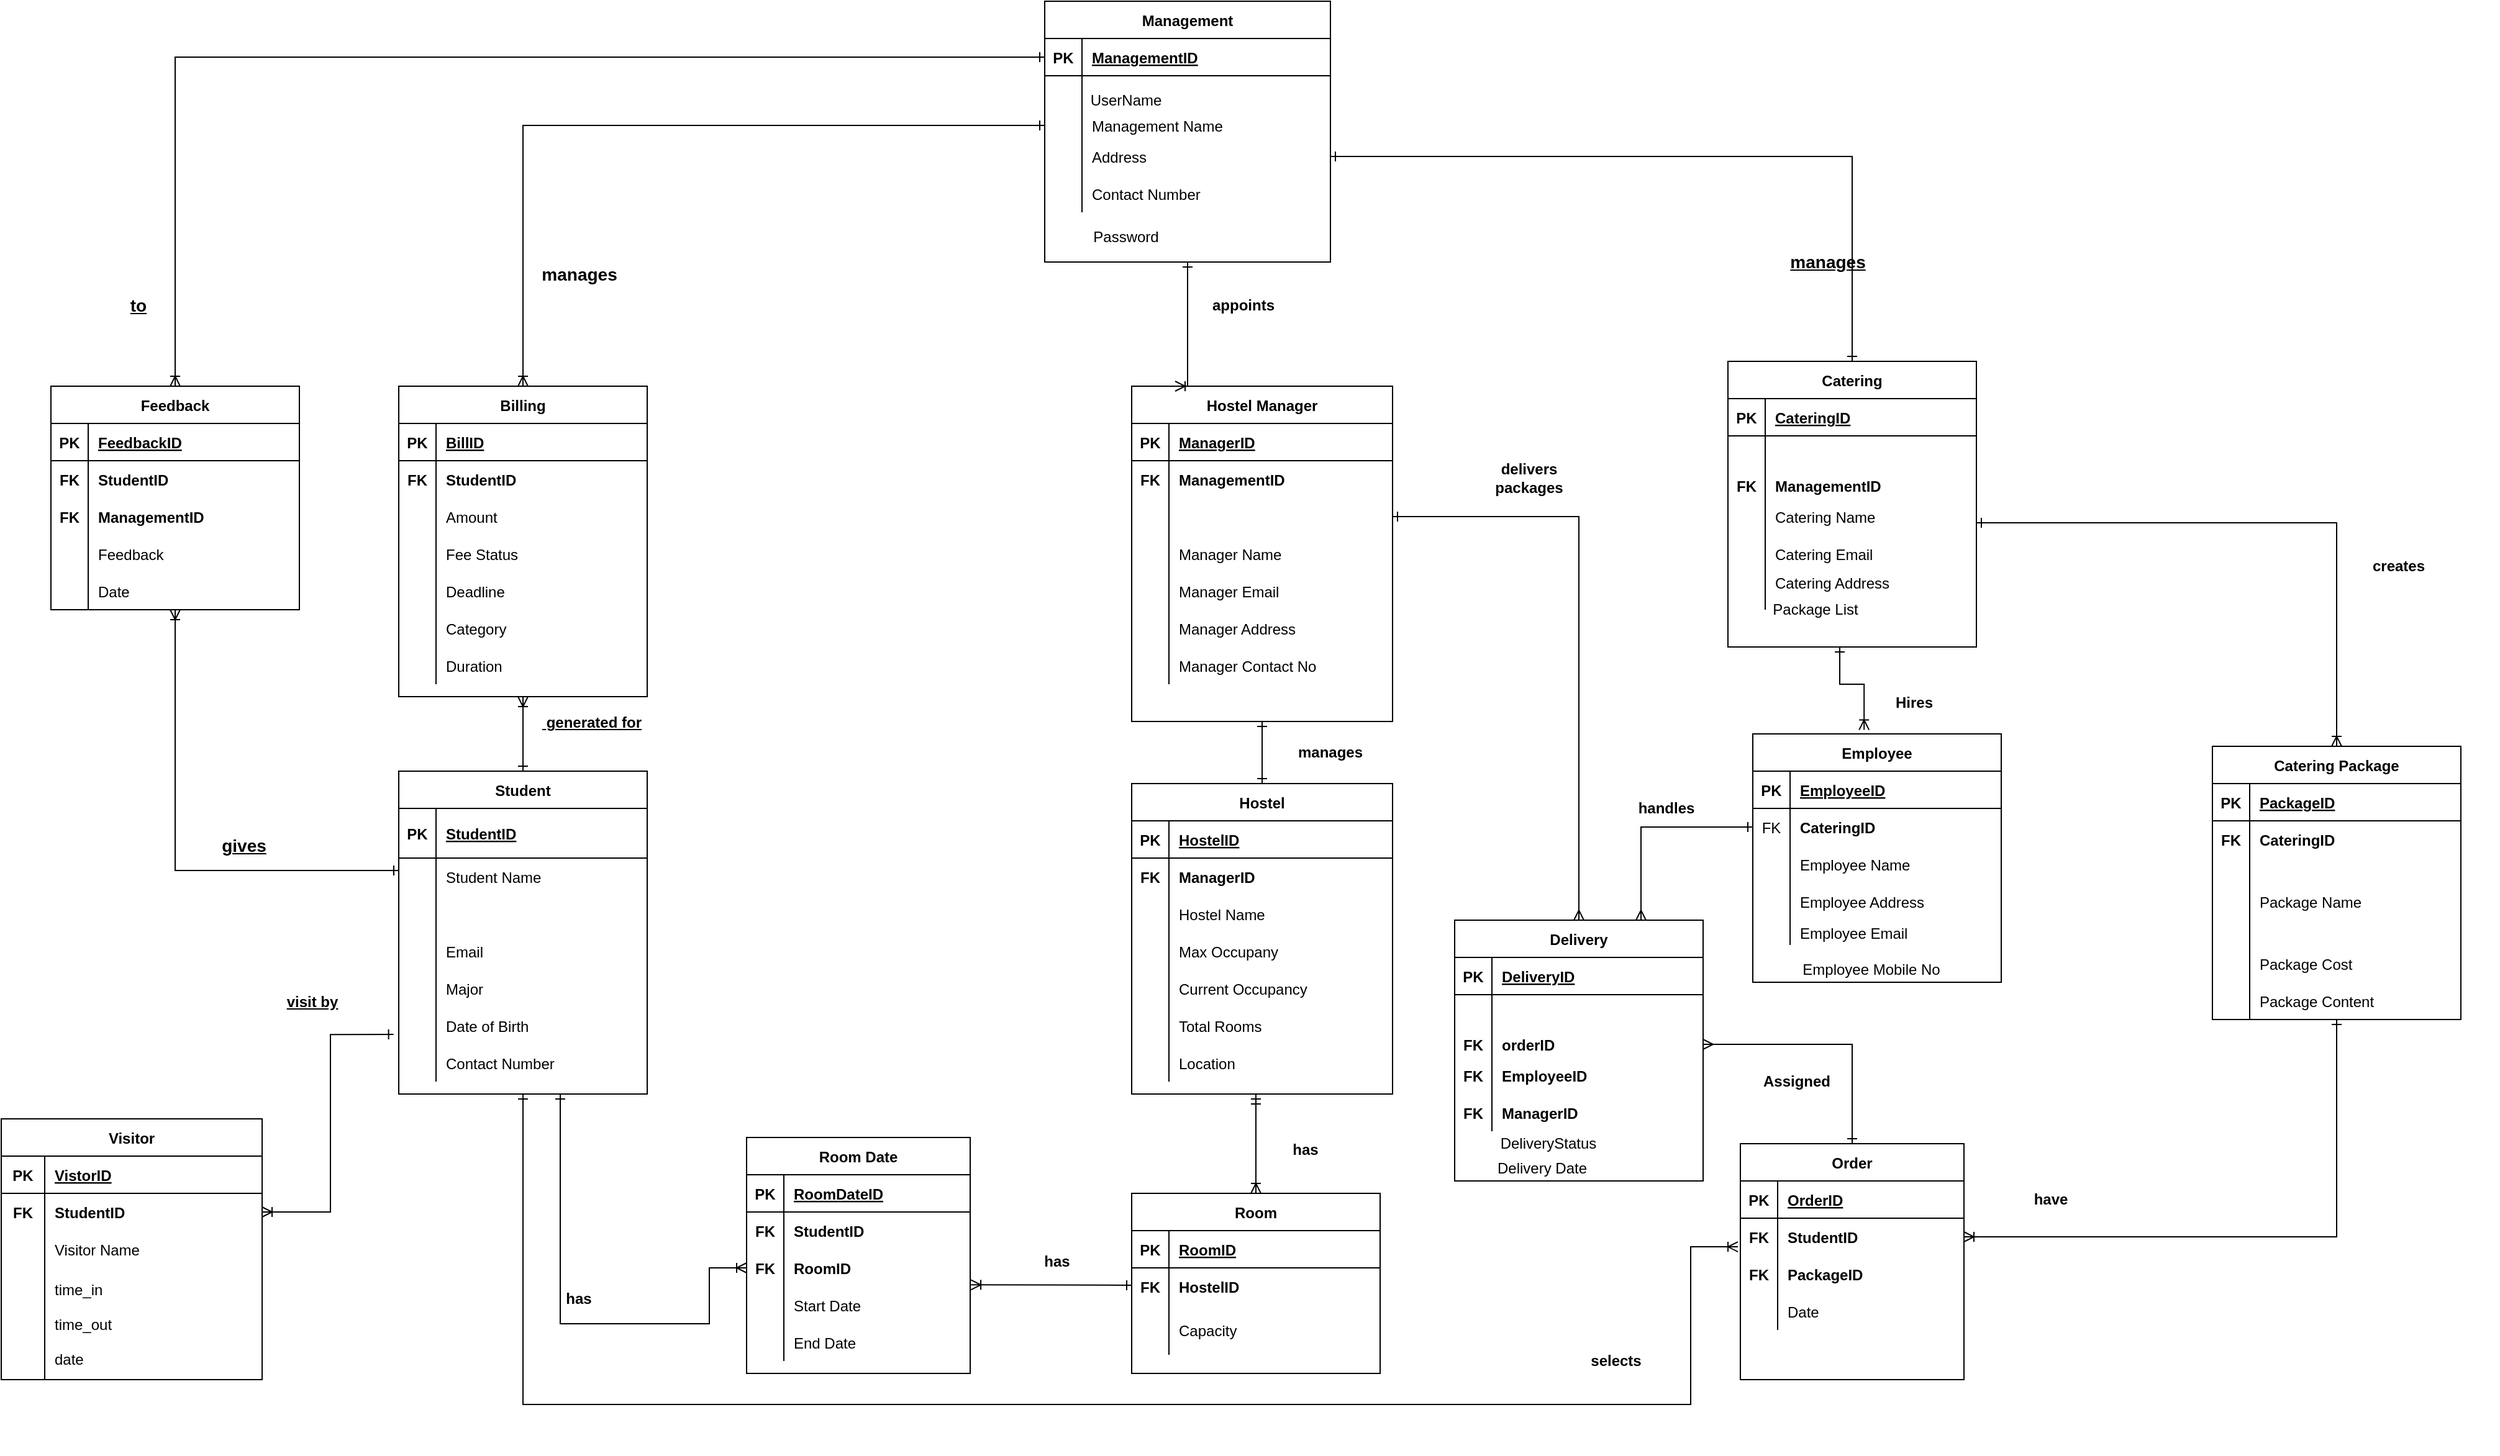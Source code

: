 <mxfile version="17.4.2" type="device"><diagram id="R2lEEEUBdFMjLlhIrx00" name="Page-1"><mxGraphModel dx="946" dy="621" grid="1" gridSize="10" guides="1" tooltips="1" connect="1" arrows="1" fold="1" page="1" pageScale="1" pageWidth="850" pageHeight="1100" math="0" shadow="0" extFonts="Permanent Marker^https://fonts.googleapis.com/css?family=Permanent+Marker"><root><mxCell id="0"/><mxCell id="1" parent="0"/><mxCell id="2gHnPKpPX2Ck2tE_bhY--17" style="edgeStyle=orthogonalEdgeStyle;rounded=0;orthogonalLoop=1;jettySize=auto;html=1;entryX=0;entryY=0.5;entryDx=0;entryDy=0;startArrow=ERone;startFill=0;endArrow=ERoneToMany;endFill=0;" parent="1" source="zMSQzWri8vfK2K5p8YGj-2" target="2gHnPKpPX2Ck2tE_bhY--11" edge="1"><mxGeometry relative="1" as="geometry"><Array as="points"><mxPoint x="770" y="1185"/><mxPoint x="890" y="1185"/><mxPoint x="890" y="1140"/></Array></mxGeometry></mxCell><mxCell id="2gHnPKpPX2Ck2tE_bhY--64" style="edgeStyle=orthogonalEdgeStyle;rounded=0;orthogonalLoop=1;jettySize=auto;html=1;entryX=-0.011;entryY=-0.233;entryDx=0;entryDy=0;entryPerimeter=0;startArrow=ERone;startFill=0;endArrow=ERoneToMany;endFill=0;" parent="1" source="zMSQzWri8vfK2K5p8YGj-2" target="2gHnPKpPX2Ck2tE_bhY--58" edge="1"><mxGeometry relative="1" as="geometry"><Array as="points"><mxPoint x="740" y="1250"/><mxPoint x="1680" y="1250"/><mxPoint x="1680" y="1123"/></Array></mxGeometry></mxCell><mxCell id="zMSQzWri8vfK2K5p8YGj-2" value="Student" style="shape=table;startSize=30;container=1;collapsible=1;childLayout=tableLayout;fixedRows=1;rowLines=0;fontStyle=1;align=center;resizeLast=1;" parent="1" vertex="1"><mxGeometry x="640" y="740" width="200" height="260" as="geometry"/></mxCell><mxCell id="zMSQzWri8vfK2K5p8YGj-3" value="" style="shape=tableRow;horizontal=0;startSize=0;swimlaneHead=0;swimlaneBody=0;fillColor=none;collapsible=0;dropTarget=0;points=[[0,0.5],[1,0.5]];portConstraint=eastwest;top=0;left=0;right=0;bottom=1;" parent="zMSQzWri8vfK2K5p8YGj-2" vertex="1"><mxGeometry y="30" width="200" height="40" as="geometry"/></mxCell><mxCell id="zMSQzWri8vfK2K5p8YGj-4" value="PK" style="shape=partialRectangle;connectable=0;fillColor=none;top=0;left=0;bottom=0;right=0;fontStyle=1;overflow=hidden;" parent="zMSQzWri8vfK2K5p8YGj-3" vertex="1"><mxGeometry width="30" height="40" as="geometry"><mxRectangle width="30" height="40" as="alternateBounds"/></mxGeometry></mxCell><mxCell id="zMSQzWri8vfK2K5p8YGj-5" value="StudentID" style="shape=partialRectangle;connectable=0;fillColor=none;top=0;left=0;bottom=0;right=0;align=left;spacingLeft=6;fontStyle=5;overflow=hidden;" parent="zMSQzWri8vfK2K5p8YGj-3" vertex="1"><mxGeometry x="30" width="170" height="40" as="geometry"><mxRectangle width="170" height="40" as="alternateBounds"/></mxGeometry></mxCell><mxCell id="zMSQzWri8vfK2K5p8YGj-6" value="" style="shape=tableRow;horizontal=0;startSize=0;swimlaneHead=0;swimlaneBody=0;fillColor=none;collapsible=0;dropTarget=0;points=[[0,0.5],[1,0.5]];portConstraint=eastwest;top=0;left=0;right=0;bottom=0;" parent="zMSQzWri8vfK2K5p8YGj-2" vertex="1"><mxGeometry y="70" width="200" height="30" as="geometry"/></mxCell><mxCell id="zMSQzWri8vfK2K5p8YGj-7" value="" style="shape=partialRectangle;connectable=0;fillColor=none;top=0;left=0;bottom=0;right=0;editable=1;overflow=hidden;" parent="zMSQzWri8vfK2K5p8YGj-6" vertex="1"><mxGeometry width="30" height="30" as="geometry"><mxRectangle width="30" height="30" as="alternateBounds"/></mxGeometry></mxCell><mxCell id="zMSQzWri8vfK2K5p8YGj-8" value="Student Name" style="shape=partialRectangle;connectable=0;fillColor=none;top=0;left=0;bottom=0;right=0;align=left;spacingLeft=6;overflow=hidden;" parent="zMSQzWri8vfK2K5p8YGj-6" vertex="1"><mxGeometry x="30" width="170" height="30" as="geometry"><mxRectangle width="170" height="30" as="alternateBounds"/></mxGeometry></mxCell><mxCell id="zMSQzWri8vfK2K5p8YGj-9" value="" style="shape=tableRow;horizontal=0;startSize=0;swimlaneHead=0;swimlaneBody=0;fillColor=none;collapsible=0;dropTarget=0;points=[[0,0.5],[1,0.5]];portConstraint=eastwest;top=0;left=0;right=0;bottom=0;" parent="zMSQzWri8vfK2K5p8YGj-2" vertex="1"><mxGeometry y="100" width="200" height="30" as="geometry"/></mxCell><mxCell id="zMSQzWri8vfK2K5p8YGj-10" value="" style="shape=partialRectangle;connectable=0;fillColor=none;top=0;left=0;bottom=0;right=0;editable=1;overflow=hidden;" parent="zMSQzWri8vfK2K5p8YGj-9" vertex="1"><mxGeometry width="30" height="30" as="geometry"><mxRectangle width="30" height="30" as="alternateBounds"/></mxGeometry></mxCell><mxCell id="zMSQzWri8vfK2K5p8YGj-11" value="" style="shape=partialRectangle;connectable=0;fillColor=none;top=0;left=0;bottom=0;right=0;align=left;spacingLeft=6;overflow=hidden;" parent="zMSQzWri8vfK2K5p8YGj-9" vertex="1"><mxGeometry x="30" width="170" height="30" as="geometry"><mxRectangle width="170" height="30" as="alternateBounds"/></mxGeometry></mxCell><mxCell id="zMSQzWri8vfK2K5p8YGj-12" value="" style="shape=tableRow;horizontal=0;startSize=0;swimlaneHead=0;swimlaneBody=0;fillColor=none;collapsible=0;dropTarget=0;points=[[0,0.5],[1,0.5]];portConstraint=eastwest;top=0;left=0;right=0;bottom=0;" parent="zMSQzWri8vfK2K5p8YGj-2" vertex="1"><mxGeometry y="130" width="200" height="30" as="geometry"/></mxCell><mxCell id="zMSQzWri8vfK2K5p8YGj-13" value="" style="shape=partialRectangle;connectable=0;fillColor=none;top=0;left=0;bottom=0;right=0;editable=1;overflow=hidden;" parent="zMSQzWri8vfK2K5p8YGj-12" vertex="1"><mxGeometry width="30" height="30" as="geometry"><mxRectangle width="30" height="30" as="alternateBounds"/></mxGeometry></mxCell><mxCell id="zMSQzWri8vfK2K5p8YGj-14" value="Email" style="shape=partialRectangle;connectable=0;fillColor=none;top=0;left=0;bottom=0;right=0;align=left;spacingLeft=6;overflow=hidden;" parent="zMSQzWri8vfK2K5p8YGj-12" vertex="1"><mxGeometry x="30" width="170" height="30" as="geometry"><mxRectangle width="170" height="30" as="alternateBounds"/></mxGeometry></mxCell><mxCell id="zMSQzWri8vfK2K5p8YGj-15" value="" style="shape=tableRow;horizontal=0;startSize=0;swimlaneHead=0;swimlaneBody=0;fillColor=none;collapsible=0;dropTarget=0;points=[[0,0.5],[1,0.5]];portConstraint=eastwest;top=0;left=0;right=0;bottom=0;" parent="zMSQzWri8vfK2K5p8YGj-2" vertex="1"><mxGeometry y="160" width="200" height="30" as="geometry"/></mxCell><mxCell id="zMSQzWri8vfK2K5p8YGj-16" value="" style="shape=partialRectangle;connectable=0;fillColor=none;top=0;left=0;bottom=0;right=0;editable=1;overflow=hidden;" parent="zMSQzWri8vfK2K5p8YGj-15" vertex="1"><mxGeometry width="30" height="30" as="geometry"><mxRectangle width="30" height="30" as="alternateBounds"/></mxGeometry></mxCell><mxCell id="zMSQzWri8vfK2K5p8YGj-17" value="Major" style="shape=partialRectangle;connectable=0;fillColor=none;top=0;left=0;bottom=0;right=0;align=left;spacingLeft=6;overflow=hidden;" parent="zMSQzWri8vfK2K5p8YGj-15" vertex="1"><mxGeometry x="30" width="170" height="30" as="geometry"><mxRectangle width="170" height="30" as="alternateBounds"/></mxGeometry></mxCell><mxCell id="zMSQzWri8vfK2K5p8YGj-18" value="" style="shape=tableRow;horizontal=0;startSize=0;swimlaneHead=0;swimlaneBody=0;fillColor=none;collapsible=0;dropTarget=0;points=[[0,0.5],[1,0.5]];portConstraint=eastwest;top=0;left=0;right=0;bottom=0;" parent="zMSQzWri8vfK2K5p8YGj-2" vertex="1"><mxGeometry y="190" width="200" height="30" as="geometry"/></mxCell><mxCell id="zMSQzWri8vfK2K5p8YGj-19" value="" style="shape=partialRectangle;connectable=0;fillColor=none;top=0;left=0;bottom=0;right=0;editable=1;overflow=hidden;" parent="zMSQzWri8vfK2K5p8YGj-18" vertex="1"><mxGeometry width="30" height="30" as="geometry"><mxRectangle width="30" height="30" as="alternateBounds"/></mxGeometry></mxCell><mxCell id="zMSQzWri8vfK2K5p8YGj-20" value="Date of Birth" style="shape=partialRectangle;connectable=0;fillColor=none;top=0;left=0;bottom=0;right=0;align=left;spacingLeft=6;overflow=hidden;" parent="zMSQzWri8vfK2K5p8YGj-18" vertex="1"><mxGeometry x="30" width="170" height="30" as="geometry"><mxRectangle width="170" height="30" as="alternateBounds"/></mxGeometry></mxCell><mxCell id="zMSQzWri8vfK2K5p8YGj-30" value="" style="shape=tableRow;horizontal=0;startSize=0;swimlaneHead=0;swimlaneBody=0;fillColor=none;collapsible=0;dropTarget=0;points=[[0,0.5],[1,0.5]];portConstraint=eastwest;top=0;left=0;right=0;bottom=0;" parent="zMSQzWri8vfK2K5p8YGj-2" vertex="1"><mxGeometry y="220" width="200" height="30" as="geometry"/></mxCell><mxCell id="zMSQzWri8vfK2K5p8YGj-31" value="" style="shape=partialRectangle;connectable=0;fillColor=none;top=0;left=0;bottom=0;right=0;editable=1;overflow=hidden;" parent="zMSQzWri8vfK2K5p8YGj-30" vertex="1"><mxGeometry width="30" height="30" as="geometry"><mxRectangle width="30" height="30" as="alternateBounds"/></mxGeometry></mxCell><mxCell id="zMSQzWri8vfK2K5p8YGj-32" value="Contact Number" style="shape=partialRectangle;connectable=0;fillColor=none;top=0;left=0;bottom=0;right=0;align=left;spacingLeft=6;overflow=hidden;" parent="zMSQzWri8vfK2K5p8YGj-30" vertex="1"><mxGeometry x="30" width="170" height="30" as="geometry"><mxRectangle width="170" height="30" as="alternateBounds"/></mxGeometry></mxCell><mxCell id="zMSQzWri8vfK2K5p8YGj-33" value="Hostel" style="shape=table;startSize=30;container=1;collapsible=1;childLayout=tableLayout;fixedRows=1;rowLines=0;fontStyle=1;align=center;resizeLast=1;" parent="1" vertex="1"><mxGeometry x="1230" y="750" width="210" height="250" as="geometry"/></mxCell><mxCell id="zMSQzWri8vfK2K5p8YGj-34" value="" style="shape=tableRow;horizontal=0;startSize=0;swimlaneHead=0;swimlaneBody=0;fillColor=none;collapsible=0;dropTarget=0;points=[[0,0.5],[1,0.5]];portConstraint=eastwest;top=0;left=0;right=0;bottom=1;" parent="zMSQzWri8vfK2K5p8YGj-33" vertex="1"><mxGeometry y="30" width="210" height="30" as="geometry"/></mxCell><mxCell id="zMSQzWri8vfK2K5p8YGj-35" value="PK" style="shape=partialRectangle;connectable=0;fillColor=none;top=0;left=0;bottom=0;right=0;fontStyle=1;overflow=hidden;" parent="zMSQzWri8vfK2K5p8YGj-34" vertex="1"><mxGeometry width="30" height="30" as="geometry"><mxRectangle width="30" height="30" as="alternateBounds"/></mxGeometry></mxCell><mxCell id="zMSQzWri8vfK2K5p8YGj-36" value="HostelID" style="shape=partialRectangle;connectable=0;fillColor=none;top=0;left=0;bottom=0;right=0;align=left;spacingLeft=6;fontStyle=5;overflow=hidden;" parent="zMSQzWri8vfK2K5p8YGj-34" vertex="1"><mxGeometry x="30" width="180" height="30" as="geometry"><mxRectangle width="180" height="30" as="alternateBounds"/></mxGeometry></mxCell><mxCell id="zMSQzWri8vfK2K5p8YGj-49" value="" style="shape=tableRow;horizontal=0;startSize=0;swimlaneHead=0;swimlaneBody=0;fillColor=none;collapsible=0;dropTarget=0;points=[[0,0.5],[1,0.5]];portConstraint=eastwest;top=0;left=0;right=0;bottom=0;" parent="zMSQzWri8vfK2K5p8YGj-33" vertex="1"><mxGeometry y="60" width="210" height="30" as="geometry"/></mxCell><mxCell id="zMSQzWri8vfK2K5p8YGj-50" value="FK" style="shape=partialRectangle;connectable=0;fillColor=none;top=0;left=0;bottom=0;right=0;editable=1;overflow=hidden;fontStyle=1" parent="zMSQzWri8vfK2K5p8YGj-49" vertex="1"><mxGeometry width="30" height="30" as="geometry"><mxRectangle width="30" height="30" as="alternateBounds"/></mxGeometry></mxCell><mxCell id="zMSQzWri8vfK2K5p8YGj-51" value="ManagerID" style="shape=partialRectangle;connectable=0;fillColor=none;top=0;left=0;bottom=0;right=0;align=left;spacingLeft=6;overflow=hidden;fontStyle=1" parent="zMSQzWri8vfK2K5p8YGj-49" vertex="1"><mxGeometry x="30" width="180" height="30" as="geometry"><mxRectangle width="180" height="30" as="alternateBounds"/></mxGeometry></mxCell><mxCell id="zMSQzWri8vfK2K5p8YGj-37" value="" style="shape=tableRow;horizontal=0;startSize=0;swimlaneHead=0;swimlaneBody=0;fillColor=none;collapsible=0;dropTarget=0;points=[[0,0.5],[1,0.5]];portConstraint=eastwest;top=0;left=0;right=0;bottom=0;" parent="zMSQzWri8vfK2K5p8YGj-33" vertex="1"><mxGeometry y="90" width="210" height="30" as="geometry"/></mxCell><mxCell id="zMSQzWri8vfK2K5p8YGj-38" value="" style="shape=partialRectangle;connectable=0;fillColor=none;top=0;left=0;bottom=0;right=0;editable=1;overflow=hidden;" parent="zMSQzWri8vfK2K5p8YGj-37" vertex="1"><mxGeometry width="30" height="30" as="geometry"><mxRectangle width="30" height="30" as="alternateBounds"/></mxGeometry></mxCell><mxCell id="zMSQzWri8vfK2K5p8YGj-39" value="Hostel Name" style="shape=partialRectangle;connectable=0;fillColor=none;top=0;left=0;bottom=0;right=0;align=left;spacingLeft=6;overflow=hidden;" parent="zMSQzWri8vfK2K5p8YGj-37" vertex="1"><mxGeometry x="30" width="180" height="30" as="geometry"><mxRectangle width="180" height="30" as="alternateBounds"/></mxGeometry></mxCell><mxCell id="zMSQzWri8vfK2K5p8YGj-40" value="" style="shape=tableRow;horizontal=0;startSize=0;swimlaneHead=0;swimlaneBody=0;fillColor=none;collapsible=0;dropTarget=0;points=[[0,0.5],[1,0.5]];portConstraint=eastwest;top=0;left=0;right=0;bottom=0;" parent="zMSQzWri8vfK2K5p8YGj-33" vertex="1"><mxGeometry y="120" width="210" height="30" as="geometry"/></mxCell><mxCell id="zMSQzWri8vfK2K5p8YGj-41" value="" style="shape=partialRectangle;connectable=0;fillColor=none;top=0;left=0;bottom=0;right=0;editable=1;overflow=hidden;" parent="zMSQzWri8vfK2K5p8YGj-40" vertex="1"><mxGeometry width="30" height="30" as="geometry"><mxRectangle width="30" height="30" as="alternateBounds"/></mxGeometry></mxCell><mxCell id="zMSQzWri8vfK2K5p8YGj-42" value="Max Occupany" style="shape=partialRectangle;connectable=0;fillColor=none;top=0;left=0;bottom=0;right=0;align=left;spacingLeft=6;overflow=hidden;" parent="zMSQzWri8vfK2K5p8YGj-40" vertex="1"><mxGeometry x="30" width="180" height="30" as="geometry"><mxRectangle width="180" height="30" as="alternateBounds"/></mxGeometry></mxCell><mxCell id="zMSQzWri8vfK2K5p8YGj-43" value="" style="shape=tableRow;horizontal=0;startSize=0;swimlaneHead=0;swimlaneBody=0;fillColor=none;collapsible=0;dropTarget=0;points=[[0,0.5],[1,0.5]];portConstraint=eastwest;top=0;left=0;right=0;bottom=0;" parent="zMSQzWri8vfK2K5p8YGj-33" vertex="1"><mxGeometry y="150" width="210" height="30" as="geometry"/></mxCell><mxCell id="zMSQzWri8vfK2K5p8YGj-44" value="" style="shape=partialRectangle;connectable=0;fillColor=none;top=0;left=0;bottom=0;right=0;editable=1;overflow=hidden;" parent="zMSQzWri8vfK2K5p8YGj-43" vertex="1"><mxGeometry width="30" height="30" as="geometry"><mxRectangle width="30" height="30" as="alternateBounds"/></mxGeometry></mxCell><mxCell id="zMSQzWri8vfK2K5p8YGj-45" value="Current Occupancy" style="shape=partialRectangle;connectable=0;fillColor=none;top=0;left=0;bottom=0;right=0;align=left;spacingLeft=6;overflow=hidden;" parent="zMSQzWri8vfK2K5p8YGj-43" vertex="1"><mxGeometry x="30" width="180" height="30" as="geometry"><mxRectangle width="180" height="30" as="alternateBounds"/></mxGeometry></mxCell><mxCell id="zMSQzWri8vfK2K5p8YGj-46" value="" style="shape=tableRow;horizontal=0;startSize=0;swimlaneHead=0;swimlaneBody=0;fillColor=none;collapsible=0;dropTarget=0;points=[[0,0.5],[1,0.5]];portConstraint=eastwest;top=0;left=0;right=0;bottom=0;" parent="zMSQzWri8vfK2K5p8YGj-33" vertex="1"><mxGeometry y="180" width="210" height="30" as="geometry"/></mxCell><mxCell id="zMSQzWri8vfK2K5p8YGj-47" value="" style="shape=partialRectangle;connectable=0;fillColor=none;top=0;left=0;bottom=0;right=0;editable=1;overflow=hidden;" parent="zMSQzWri8vfK2K5p8YGj-46" vertex="1"><mxGeometry width="30" height="30" as="geometry"><mxRectangle width="30" height="30" as="alternateBounds"/></mxGeometry></mxCell><mxCell id="zMSQzWri8vfK2K5p8YGj-48" value="Total Rooms" style="shape=partialRectangle;connectable=0;fillColor=none;top=0;left=0;bottom=0;right=0;align=left;spacingLeft=6;overflow=hidden;" parent="zMSQzWri8vfK2K5p8YGj-46" vertex="1"><mxGeometry x="30" width="180" height="30" as="geometry"><mxRectangle width="180" height="30" as="alternateBounds"/></mxGeometry></mxCell><mxCell id="zMSQzWri8vfK2K5p8YGj-52" value="" style="shape=tableRow;horizontal=0;startSize=0;swimlaneHead=0;swimlaneBody=0;fillColor=none;collapsible=0;dropTarget=0;points=[[0,0.5],[1,0.5]];portConstraint=eastwest;top=0;left=0;right=0;bottom=0;" parent="zMSQzWri8vfK2K5p8YGj-33" vertex="1"><mxGeometry y="210" width="210" height="30" as="geometry"/></mxCell><mxCell id="zMSQzWri8vfK2K5p8YGj-53" value="" style="shape=partialRectangle;connectable=0;fillColor=none;top=0;left=0;bottom=0;right=0;editable=1;overflow=hidden;" parent="zMSQzWri8vfK2K5p8YGj-52" vertex="1"><mxGeometry width="30" height="30" as="geometry"><mxRectangle width="30" height="30" as="alternateBounds"/></mxGeometry></mxCell><mxCell id="zMSQzWri8vfK2K5p8YGj-54" value="Location" style="shape=partialRectangle;connectable=0;fillColor=none;top=0;left=0;bottom=0;right=0;align=left;spacingLeft=6;overflow=hidden;" parent="zMSQzWri8vfK2K5p8YGj-52" vertex="1"><mxGeometry x="30" width="180" height="30" as="geometry"><mxRectangle width="180" height="30" as="alternateBounds"/></mxGeometry></mxCell><mxCell id="zMSQzWri8vfK2K5p8YGj-55" style="edgeStyle=orthogonalEdgeStyle;rounded=0;orthogonalLoop=1;jettySize=auto;html=1;entryX=0.5;entryY=0;entryDx=0;entryDy=0;endArrow=ERone;endFill=0;startArrow=ERone;startFill=0;" parent="1" source="zMSQzWri8vfK2K5p8YGj-56" target="zMSQzWri8vfK2K5p8YGj-33" edge="1"><mxGeometry relative="1" as="geometry"/></mxCell><mxCell id="zMSQzWri8vfK2K5p8YGj-56" value="Hostel Manager" style="shape=table;startSize=30;container=1;collapsible=1;childLayout=tableLayout;fixedRows=1;rowLines=0;fontStyle=1;align=center;resizeLast=1;" parent="1" vertex="1"><mxGeometry x="1230" y="430" width="210" height="270" as="geometry"/></mxCell><mxCell id="zMSQzWri8vfK2K5p8YGj-57" value="" style="shape=tableRow;horizontal=0;startSize=0;swimlaneHead=0;swimlaneBody=0;fillColor=none;collapsible=0;dropTarget=0;points=[[0,0.5],[1,0.5]];portConstraint=eastwest;top=0;left=0;right=0;bottom=1;" parent="zMSQzWri8vfK2K5p8YGj-56" vertex="1"><mxGeometry y="30" width="210" height="30" as="geometry"/></mxCell><mxCell id="zMSQzWri8vfK2K5p8YGj-58" value="PK" style="shape=partialRectangle;connectable=0;fillColor=none;top=0;left=0;bottom=0;right=0;fontStyle=1;overflow=hidden;" parent="zMSQzWri8vfK2K5p8YGj-57" vertex="1"><mxGeometry width="30" height="30" as="geometry"><mxRectangle width="30" height="30" as="alternateBounds"/></mxGeometry></mxCell><mxCell id="zMSQzWri8vfK2K5p8YGj-59" value="ManagerID" style="shape=partialRectangle;connectable=0;fillColor=none;top=0;left=0;bottom=0;right=0;align=left;spacingLeft=6;fontStyle=5;overflow=hidden;" parent="zMSQzWri8vfK2K5p8YGj-57" vertex="1"><mxGeometry x="30" width="180" height="30" as="geometry"><mxRectangle width="180" height="30" as="alternateBounds"/></mxGeometry></mxCell><mxCell id="zMSQzWri8vfK2K5p8YGj-72" value="" style="shape=tableRow;horizontal=0;startSize=0;swimlaneHead=0;swimlaneBody=0;fillColor=none;collapsible=0;dropTarget=0;points=[[0,0.5],[1,0.5]];portConstraint=eastwest;top=0;left=0;right=0;bottom=0;" parent="zMSQzWri8vfK2K5p8YGj-56" vertex="1"><mxGeometry y="60" width="210" height="30" as="geometry"/></mxCell><mxCell id="zMSQzWri8vfK2K5p8YGj-73" value="FK" style="shape=partialRectangle;connectable=0;fillColor=none;top=0;left=0;bottom=0;right=0;editable=1;overflow=hidden;fontStyle=1" parent="zMSQzWri8vfK2K5p8YGj-72" vertex="1"><mxGeometry width="30" height="30" as="geometry"><mxRectangle width="30" height="30" as="alternateBounds"/></mxGeometry></mxCell><mxCell id="zMSQzWri8vfK2K5p8YGj-74" value="ManagementID" style="shape=partialRectangle;connectable=0;fillColor=none;top=0;left=0;bottom=0;right=0;align=left;spacingLeft=6;overflow=hidden;fontStyle=1" parent="zMSQzWri8vfK2K5p8YGj-72" vertex="1"><mxGeometry x="30" width="180" height="30" as="geometry"><mxRectangle width="180" height="30" as="alternateBounds"/></mxGeometry></mxCell><mxCell id="oeyfSmB1aB2-XtFMQJdU-53" value="" style="shape=tableRow;horizontal=0;startSize=0;swimlaneHead=0;swimlaneBody=0;fillColor=none;collapsible=0;dropTarget=0;points=[[0,0.5],[1,0.5]];portConstraint=eastwest;top=0;left=0;right=0;bottom=0;" parent="zMSQzWri8vfK2K5p8YGj-56" vertex="1"><mxGeometry y="90" width="210" height="30" as="geometry"/></mxCell><mxCell id="oeyfSmB1aB2-XtFMQJdU-54" value="" style="shape=partialRectangle;connectable=0;fillColor=none;top=0;left=0;bottom=0;right=0;editable=1;overflow=hidden;" parent="oeyfSmB1aB2-XtFMQJdU-53" vertex="1"><mxGeometry width="30" height="30" as="geometry"><mxRectangle width="30" height="30" as="alternateBounds"/></mxGeometry></mxCell><mxCell id="oeyfSmB1aB2-XtFMQJdU-55" value="" style="shape=partialRectangle;connectable=0;fillColor=none;top=0;left=0;bottom=0;right=0;align=left;spacingLeft=6;overflow=hidden;fontStyle=1" parent="oeyfSmB1aB2-XtFMQJdU-53" vertex="1"><mxGeometry x="30" width="180" height="30" as="geometry"><mxRectangle width="180" height="30" as="alternateBounds"/></mxGeometry></mxCell><mxCell id="zMSQzWri8vfK2K5p8YGj-60" value="" style="shape=tableRow;horizontal=0;startSize=0;swimlaneHead=0;swimlaneBody=0;fillColor=none;collapsible=0;dropTarget=0;points=[[0,0.5],[1,0.5]];portConstraint=eastwest;top=0;left=0;right=0;bottom=0;" parent="zMSQzWri8vfK2K5p8YGj-56" vertex="1"><mxGeometry y="120" width="210" height="30" as="geometry"/></mxCell><mxCell id="zMSQzWri8vfK2K5p8YGj-61" value="" style="shape=partialRectangle;connectable=0;fillColor=none;top=0;left=0;bottom=0;right=0;editable=1;overflow=hidden;" parent="zMSQzWri8vfK2K5p8YGj-60" vertex="1"><mxGeometry width="30" height="30" as="geometry"><mxRectangle width="30" height="30" as="alternateBounds"/></mxGeometry></mxCell><mxCell id="zMSQzWri8vfK2K5p8YGj-62" value="Manager Name" style="shape=partialRectangle;connectable=0;fillColor=none;top=0;left=0;bottom=0;right=0;align=left;spacingLeft=6;overflow=hidden;" parent="zMSQzWri8vfK2K5p8YGj-60" vertex="1"><mxGeometry x="30" width="180" height="30" as="geometry"><mxRectangle width="180" height="30" as="alternateBounds"/></mxGeometry></mxCell><mxCell id="zMSQzWri8vfK2K5p8YGj-63" value="" style="shape=tableRow;horizontal=0;startSize=0;swimlaneHead=0;swimlaneBody=0;fillColor=none;collapsible=0;dropTarget=0;points=[[0,0.5],[1,0.5]];portConstraint=eastwest;top=0;left=0;right=0;bottom=0;" parent="zMSQzWri8vfK2K5p8YGj-56" vertex="1"><mxGeometry y="150" width="210" height="30" as="geometry"/></mxCell><mxCell id="zMSQzWri8vfK2K5p8YGj-64" value="" style="shape=partialRectangle;connectable=0;fillColor=none;top=0;left=0;bottom=0;right=0;editable=1;overflow=hidden;" parent="zMSQzWri8vfK2K5p8YGj-63" vertex="1"><mxGeometry width="30" height="30" as="geometry"><mxRectangle width="30" height="30" as="alternateBounds"/></mxGeometry></mxCell><mxCell id="zMSQzWri8vfK2K5p8YGj-65" value="Manager Email" style="shape=partialRectangle;connectable=0;fillColor=none;top=0;left=0;bottom=0;right=0;align=left;spacingLeft=6;overflow=hidden;" parent="zMSQzWri8vfK2K5p8YGj-63" vertex="1"><mxGeometry x="30" width="180" height="30" as="geometry"><mxRectangle width="180" height="30" as="alternateBounds"/></mxGeometry></mxCell><mxCell id="zMSQzWri8vfK2K5p8YGj-66" value="" style="shape=tableRow;horizontal=0;startSize=0;swimlaneHead=0;swimlaneBody=0;fillColor=none;collapsible=0;dropTarget=0;points=[[0,0.5],[1,0.5]];portConstraint=eastwest;top=0;left=0;right=0;bottom=0;" parent="zMSQzWri8vfK2K5p8YGj-56" vertex="1"><mxGeometry y="180" width="210" height="30" as="geometry"/></mxCell><mxCell id="zMSQzWri8vfK2K5p8YGj-67" value="" style="shape=partialRectangle;connectable=0;fillColor=none;top=0;left=0;bottom=0;right=0;editable=1;overflow=hidden;" parent="zMSQzWri8vfK2K5p8YGj-66" vertex="1"><mxGeometry width="30" height="30" as="geometry"><mxRectangle width="30" height="30" as="alternateBounds"/></mxGeometry></mxCell><mxCell id="zMSQzWri8vfK2K5p8YGj-68" value="Manager Address" style="shape=partialRectangle;connectable=0;fillColor=none;top=0;left=0;bottom=0;right=0;align=left;spacingLeft=6;overflow=hidden;" parent="zMSQzWri8vfK2K5p8YGj-66" vertex="1"><mxGeometry x="30" width="180" height="30" as="geometry"><mxRectangle width="180" height="30" as="alternateBounds"/></mxGeometry></mxCell><mxCell id="2gHnPKpPX2Ck2tE_bhY--45" value="" style="shape=tableRow;horizontal=0;startSize=0;swimlaneHead=0;swimlaneBody=0;fillColor=none;collapsible=0;dropTarget=0;points=[[0,0.5],[1,0.5]];portConstraint=eastwest;top=0;left=0;right=0;bottom=0;" parent="zMSQzWri8vfK2K5p8YGj-56" vertex="1"><mxGeometry y="210" width="210" height="30" as="geometry"/></mxCell><mxCell id="2gHnPKpPX2Ck2tE_bhY--46" value="" style="shape=partialRectangle;connectable=0;fillColor=none;top=0;left=0;bottom=0;right=0;editable=1;overflow=hidden;" parent="2gHnPKpPX2Ck2tE_bhY--45" vertex="1"><mxGeometry width="30" height="30" as="geometry"><mxRectangle width="30" height="30" as="alternateBounds"/></mxGeometry></mxCell><mxCell id="2gHnPKpPX2Ck2tE_bhY--47" value="Manager Contact No" style="shape=partialRectangle;connectable=0;fillColor=none;top=0;left=0;bottom=0;right=0;align=left;spacingLeft=6;overflow=hidden;" parent="2gHnPKpPX2Ck2tE_bhY--45" vertex="1"><mxGeometry x="30" width="180" height="30" as="geometry"><mxRectangle width="180" height="30" as="alternateBounds"/></mxGeometry></mxCell><mxCell id="zMSQzWri8vfK2K5p8YGj-75" value="Room" style="shape=table;startSize=30;container=1;collapsible=1;childLayout=tableLayout;fixedRows=1;rowLines=0;fontStyle=1;align=center;resizeLast=1;" parent="1" vertex="1"><mxGeometry x="1230" y="1080" width="200" height="145" as="geometry"/></mxCell><mxCell id="zMSQzWri8vfK2K5p8YGj-76" value="" style="shape=tableRow;horizontal=0;startSize=0;swimlaneHead=0;swimlaneBody=0;fillColor=none;collapsible=0;dropTarget=0;points=[[0,0.5],[1,0.5]];portConstraint=eastwest;top=0;left=0;right=0;bottom=1;" parent="zMSQzWri8vfK2K5p8YGj-75" vertex="1"><mxGeometry y="30" width="200" height="30" as="geometry"/></mxCell><mxCell id="zMSQzWri8vfK2K5p8YGj-77" value="PK" style="shape=partialRectangle;connectable=0;fillColor=none;top=0;left=0;bottom=0;right=0;fontStyle=1;overflow=hidden;" parent="zMSQzWri8vfK2K5p8YGj-76" vertex="1"><mxGeometry width="30" height="30" as="geometry"><mxRectangle width="30" height="30" as="alternateBounds"/></mxGeometry></mxCell><mxCell id="zMSQzWri8vfK2K5p8YGj-78" value="RoomID" style="shape=partialRectangle;connectable=0;fillColor=none;top=0;left=0;bottom=0;right=0;align=left;spacingLeft=6;fontStyle=5;overflow=hidden;" parent="zMSQzWri8vfK2K5p8YGj-76" vertex="1"><mxGeometry x="30" width="170" height="30" as="geometry"><mxRectangle width="170" height="30" as="alternateBounds"/></mxGeometry></mxCell><mxCell id="2gHnPKpPX2Ck2tE_bhY--1" value="" style="shape=tableRow;horizontal=0;startSize=0;swimlaneHead=0;swimlaneBody=0;fillColor=none;collapsible=0;dropTarget=0;points=[[0,0.5],[1,0.5]];portConstraint=eastwest;top=0;left=0;right=0;bottom=0;" parent="zMSQzWri8vfK2K5p8YGj-75" vertex="1"><mxGeometry y="60" width="200" height="30" as="geometry"/></mxCell><mxCell id="2gHnPKpPX2Ck2tE_bhY--2" value="FK" style="shape=partialRectangle;connectable=0;fillColor=none;top=0;left=0;bottom=0;right=0;editable=1;overflow=hidden;fontStyle=1" parent="2gHnPKpPX2Ck2tE_bhY--1" vertex="1"><mxGeometry width="30" height="30" as="geometry"><mxRectangle width="30" height="30" as="alternateBounds"/></mxGeometry></mxCell><mxCell id="2gHnPKpPX2Ck2tE_bhY--3" value="HostelID" style="shape=partialRectangle;connectable=0;fillColor=none;top=0;left=0;bottom=0;right=0;align=left;spacingLeft=6;overflow=hidden;fontStyle=1" parent="2gHnPKpPX2Ck2tE_bhY--1" vertex="1"><mxGeometry x="30" width="170" height="30" as="geometry"><mxRectangle width="170" height="30" as="alternateBounds"/></mxGeometry></mxCell><mxCell id="zMSQzWri8vfK2K5p8YGj-79" value="" style="shape=tableRow;horizontal=0;startSize=0;swimlaneHead=0;swimlaneBody=0;fillColor=none;collapsible=0;dropTarget=0;points=[[0,0.5],[1,0.5]];portConstraint=eastwest;top=0;left=0;right=0;bottom=0;" parent="zMSQzWri8vfK2K5p8YGj-75" vertex="1"><mxGeometry y="90" width="200" height="40" as="geometry"/></mxCell><mxCell id="zMSQzWri8vfK2K5p8YGj-80" value="" style="shape=partialRectangle;connectable=0;fillColor=none;top=0;left=0;bottom=0;right=0;editable=1;overflow=hidden;" parent="zMSQzWri8vfK2K5p8YGj-79" vertex="1"><mxGeometry width="30" height="40" as="geometry"><mxRectangle width="30" height="40" as="alternateBounds"/></mxGeometry></mxCell><mxCell id="zMSQzWri8vfK2K5p8YGj-81" value="Capacity" style="shape=partialRectangle;connectable=0;fillColor=none;top=0;left=0;bottom=0;right=0;align=left;spacingLeft=6;overflow=hidden;" parent="zMSQzWri8vfK2K5p8YGj-79" vertex="1"><mxGeometry x="30" width="170" height="40" as="geometry"><mxRectangle width="170" height="40" as="alternateBounds"/></mxGeometry></mxCell><mxCell id="oeyfSmB1aB2-XtFMQJdU-39" style="edgeStyle=orthogonalEdgeStyle;rounded=0;orthogonalLoop=1;jettySize=auto;html=1;startArrow=ERmany;startFill=0;endArrow=ERone;endFill=0;exitX=0.5;exitY=0;exitDx=0;exitDy=0;" parent="1" source="JIwJMfI5zFmJDBwwUUzs-12" edge="1"><mxGeometry relative="1" as="geometry"><Array as="points"><mxPoint x="1590" y="535"/></Array><mxPoint x="1440" y="535" as="targetPoint"/></mxGeometry></mxCell><mxCell id="zMSQzWri8vfK2K5p8YGj-88" value="Employee" style="shape=table;startSize=30;container=1;collapsible=1;childLayout=tableLayout;fixedRows=1;rowLines=0;fontStyle=1;align=center;resizeLast=1;" parent="1" vertex="1"><mxGeometry x="1730" y="710" width="200" height="200" as="geometry"/></mxCell><mxCell id="zMSQzWri8vfK2K5p8YGj-89" value="" style="shape=tableRow;horizontal=0;startSize=0;swimlaneHead=0;swimlaneBody=0;fillColor=none;collapsible=0;dropTarget=0;points=[[0,0.5],[1,0.5]];portConstraint=eastwest;top=0;left=0;right=0;bottom=1;" parent="zMSQzWri8vfK2K5p8YGj-88" vertex="1"><mxGeometry y="30" width="200" height="30" as="geometry"/></mxCell><mxCell id="zMSQzWri8vfK2K5p8YGj-90" value="PK" style="shape=partialRectangle;connectable=0;fillColor=none;top=0;left=0;bottom=0;right=0;fontStyle=1;overflow=hidden;" parent="zMSQzWri8vfK2K5p8YGj-89" vertex="1"><mxGeometry width="30" height="30" as="geometry"><mxRectangle width="30" height="30" as="alternateBounds"/></mxGeometry></mxCell><mxCell id="zMSQzWri8vfK2K5p8YGj-91" value="EmployeeID" style="shape=partialRectangle;connectable=0;fillColor=none;top=0;left=0;bottom=0;right=0;align=left;spacingLeft=6;fontStyle=5;overflow=hidden;" parent="zMSQzWri8vfK2K5p8YGj-89" vertex="1"><mxGeometry x="30" width="170" height="30" as="geometry"><mxRectangle width="170" height="30" as="alternateBounds"/></mxGeometry></mxCell><mxCell id="zMSQzWri8vfK2K5p8YGj-95" value="" style="shape=tableRow;horizontal=0;startSize=0;swimlaneHead=0;swimlaneBody=0;fillColor=none;collapsible=0;dropTarget=0;points=[[0,0.5],[1,0.5]];portConstraint=eastwest;top=0;left=0;right=0;bottom=0;" parent="zMSQzWri8vfK2K5p8YGj-88" vertex="1"><mxGeometry y="60" width="200" height="30" as="geometry"/></mxCell><mxCell id="zMSQzWri8vfK2K5p8YGj-96" value="FK" style="shape=partialRectangle;connectable=0;fillColor=none;top=0;left=0;bottom=0;right=0;editable=1;overflow=hidden;" parent="zMSQzWri8vfK2K5p8YGj-95" vertex="1"><mxGeometry width="30" height="30" as="geometry"><mxRectangle width="30" height="30" as="alternateBounds"/></mxGeometry></mxCell><mxCell id="zMSQzWri8vfK2K5p8YGj-97" value="CateringID" style="shape=partialRectangle;connectable=0;fillColor=none;top=0;left=0;bottom=0;right=0;align=left;spacingLeft=6;overflow=hidden;fontStyle=1" parent="zMSQzWri8vfK2K5p8YGj-95" vertex="1"><mxGeometry x="30" width="170" height="30" as="geometry"><mxRectangle width="170" height="30" as="alternateBounds"/></mxGeometry></mxCell><mxCell id="zMSQzWri8vfK2K5p8YGj-98" value="" style="shape=tableRow;horizontal=0;startSize=0;swimlaneHead=0;swimlaneBody=0;fillColor=none;collapsible=0;dropTarget=0;points=[[0,0.5],[1,0.5]];portConstraint=eastwest;top=0;left=0;right=0;bottom=0;" parent="zMSQzWri8vfK2K5p8YGj-88" vertex="1"><mxGeometry y="90" width="200" height="30" as="geometry"/></mxCell><mxCell id="zMSQzWri8vfK2K5p8YGj-99" value="" style="shape=partialRectangle;connectable=0;fillColor=none;top=0;left=0;bottom=0;right=0;editable=1;overflow=hidden;" parent="zMSQzWri8vfK2K5p8YGj-98" vertex="1"><mxGeometry width="30" height="30" as="geometry"><mxRectangle width="30" height="30" as="alternateBounds"/></mxGeometry></mxCell><mxCell id="zMSQzWri8vfK2K5p8YGj-100" value="Employee Name" style="shape=partialRectangle;connectable=0;fillColor=none;top=0;left=0;bottom=0;right=0;align=left;spacingLeft=6;overflow=hidden;" parent="zMSQzWri8vfK2K5p8YGj-98" vertex="1"><mxGeometry x="30" width="170" height="30" as="geometry"><mxRectangle width="170" height="30" as="alternateBounds"/></mxGeometry></mxCell><mxCell id="zMSQzWri8vfK2K5p8YGj-101" value="" style="shape=tableRow;horizontal=0;startSize=0;swimlaneHead=0;swimlaneBody=0;fillColor=none;collapsible=0;dropTarget=0;points=[[0,0.5],[1,0.5]];portConstraint=eastwest;top=0;left=0;right=0;bottom=0;" parent="zMSQzWri8vfK2K5p8YGj-88" vertex="1"><mxGeometry y="120" width="200" height="30" as="geometry"/></mxCell><mxCell id="zMSQzWri8vfK2K5p8YGj-102" value="" style="shape=partialRectangle;connectable=0;fillColor=none;top=0;left=0;bottom=0;right=0;editable=1;overflow=hidden;" parent="zMSQzWri8vfK2K5p8YGj-101" vertex="1"><mxGeometry width="30" height="30" as="geometry"><mxRectangle width="30" height="30" as="alternateBounds"/></mxGeometry></mxCell><mxCell id="zMSQzWri8vfK2K5p8YGj-103" value="Employee Address" style="shape=partialRectangle;connectable=0;fillColor=none;top=0;left=0;bottom=0;right=0;align=left;spacingLeft=6;overflow=hidden;" parent="zMSQzWri8vfK2K5p8YGj-101" vertex="1"><mxGeometry x="30" width="170" height="30" as="geometry"><mxRectangle width="170" height="30" as="alternateBounds"/></mxGeometry></mxCell><mxCell id="zMSQzWri8vfK2K5p8YGj-92" value="" style="shape=tableRow;horizontal=0;startSize=0;swimlaneHead=0;swimlaneBody=0;fillColor=none;collapsible=0;dropTarget=0;points=[[0,0.5],[1,0.5]];portConstraint=eastwest;top=0;left=0;right=0;bottom=0;" parent="zMSQzWri8vfK2K5p8YGj-88" vertex="1"><mxGeometry y="150" width="200" height="20" as="geometry"/></mxCell><mxCell id="zMSQzWri8vfK2K5p8YGj-93" value="" style="shape=partialRectangle;connectable=0;fillColor=none;top=0;left=0;bottom=0;right=0;editable=1;overflow=hidden;" parent="zMSQzWri8vfK2K5p8YGj-92" vertex="1"><mxGeometry width="30" height="20" as="geometry"><mxRectangle width="30" height="20" as="alternateBounds"/></mxGeometry></mxCell><mxCell id="zMSQzWri8vfK2K5p8YGj-94" value="Employee Email" style="shape=partialRectangle;connectable=0;fillColor=none;top=0;left=0;bottom=0;right=0;align=left;spacingLeft=6;overflow=hidden;" parent="zMSQzWri8vfK2K5p8YGj-92" vertex="1"><mxGeometry x="30" width="170" height="20" as="geometry"><mxRectangle width="170" height="20" as="alternateBounds"/></mxGeometry></mxCell><mxCell id="rcFpVl9-u6oAT2OWNDT4-25" style="edgeStyle=orthogonalEdgeStyle;rounded=0;orthogonalLoop=1;jettySize=auto;html=1;entryX=0.5;entryY=0;entryDx=0;entryDy=0;startArrow=ERone;startFill=0;endArrow=ERoneToMany;endFill=0;" parent="1" source="zMSQzWri8vfK2K5p8YGj-107" target="zMSQzWri8vfK2K5p8YGj-184" edge="1"><mxGeometry relative="1" as="geometry"><Array as="points"><mxPoint x="2200" y="540"/></Array></mxGeometry></mxCell><mxCell id="oeyfSmB1aB2-XtFMQJdU-38" style="edgeStyle=orthogonalEdgeStyle;rounded=0;orthogonalLoop=1;jettySize=auto;html=1;entryX=0.448;entryY=-0.016;entryDx=0;entryDy=0;entryPerimeter=0;startArrow=ERone;startFill=0;endArrow=ERoneToMany;endFill=0;" parent="1" target="zMSQzWri8vfK2K5p8YGj-88" edge="1"><mxGeometry relative="1" as="geometry"><mxPoint x="1800" y="640" as="sourcePoint"/><Array as="points"><mxPoint x="1800" y="670"/><mxPoint x="1820" y="670"/></Array></mxGeometry></mxCell><mxCell id="zMSQzWri8vfK2K5p8YGj-107" value="Catering" style="shape=table;startSize=30;container=1;collapsible=1;childLayout=tableLayout;fixedRows=1;rowLines=0;fontStyle=1;align=center;resizeLast=1;" parent="1" vertex="1"><mxGeometry x="1710" y="410" width="200" height="230" as="geometry"/></mxCell><mxCell id="zMSQzWri8vfK2K5p8YGj-108" value="" style="shape=tableRow;horizontal=0;startSize=0;swimlaneHead=0;swimlaneBody=0;fillColor=none;collapsible=0;dropTarget=0;points=[[0,0.5],[1,0.5]];portConstraint=eastwest;top=0;left=0;right=0;bottom=1;" parent="zMSQzWri8vfK2K5p8YGj-107" vertex="1"><mxGeometry y="30" width="200" height="30" as="geometry"/></mxCell><mxCell id="zMSQzWri8vfK2K5p8YGj-109" value="PK" style="shape=partialRectangle;connectable=0;fillColor=none;top=0;left=0;bottom=0;right=0;fontStyle=1;overflow=hidden;" parent="zMSQzWri8vfK2K5p8YGj-108" vertex="1"><mxGeometry width="30" height="30" as="geometry"><mxRectangle width="30" height="30" as="alternateBounds"/></mxGeometry></mxCell><mxCell id="zMSQzWri8vfK2K5p8YGj-110" value="CateringID" style="shape=partialRectangle;connectable=0;fillColor=none;top=0;left=0;bottom=0;right=0;align=left;spacingLeft=6;fontStyle=5;overflow=hidden;" parent="zMSQzWri8vfK2K5p8YGj-108" vertex="1"><mxGeometry x="30" width="170" height="30" as="geometry"><mxRectangle width="170" height="30" as="alternateBounds"/></mxGeometry></mxCell><mxCell id="zMSQzWri8vfK2K5p8YGj-111" value="" style="shape=tableRow;horizontal=0;startSize=0;swimlaneHead=0;swimlaneBody=0;fillColor=none;collapsible=0;dropTarget=0;points=[[0,0.5],[1,0.5]];portConstraint=eastwest;top=0;left=0;right=0;bottom=0;" parent="zMSQzWri8vfK2K5p8YGj-107" vertex="1"><mxGeometry y="60" width="200" height="30" as="geometry"/></mxCell><mxCell id="zMSQzWri8vfK2K5p8YGj-112" value="" style="shape=partialRectangle;connectable=0;fillColor=none;top=0;left=0;bottom=0;right=0;editable=1;overflow=hidden;fontStyle=1" parent="zMSQzWri8vfK2K5p8YGj-111" vertex="1"><mxGeometry width="30" height="30" as="geometry"><mxRectangle width="30" height="30" as="alternateBounds"/></mxGeometry></mxCell><mxCell id="zMSQzWri8vfK2K5p8YGj-113" value="" style="shape=partialRectangle;connectable=0;fillColor=none;top=0;left=0;bottom=0;right=0;align=left;spacingLeft=6;overflow=hidden;fontStyle=1" parent="zMSQzWri8vfK2K5p8YGj-111" vertex="1"><mxGeometry x="30" width="170" height="30" as="geometry"><mxRectangle width="170" height="30" as="alternateBounds"/></mxGeometry></mxCell><mxCell id="zMSQzWri8vfK2K5p8YGj-114" value="" style="shape=tableRow;horizontal=0;startSize=0;swimlaneHead=0;swimlaneBody=0;fillColor=none;collapsible=0;dropTarget=0;points=[[0,0.5],[1,0.5]];portConstraint=eastwest;top=0;left=0;right=0;bottom=0;" parent="zMSQzWri8vfK2K5p8YGj-107" vertex="1"><mxGeometry y="90" width="200" height="20" as="geometry"/></mxCell><mxCell id="zMSQzWri8vfK2K5p8YGj-115" value="FK" style="shape=partialRectangle;connectable=0;fillColor=none;top=0;left=0;bottom=0;right=0;editable=1;overflow=hidden;fontStyle=1" parent="zMSQzWri8vfK2K5p8YGj-114" vertex="1"><mxGeometry width="30" height="20" as="geometry"><mxRectangle width="30" height="20" as="alternateBounds"/></mxGeometry></mxCell><mxCell id="zMSQzWri8vfK2K5p8YGj-116" value="ManagementID" style="shape=partialRectangle;connectable=0;fillColor=none;top=0;left=0;bottom=0;right=0;align=left;spacingLeft=6;overflow=hidden;fontStyle=1" parent="zMSQzWri8vfK2K5p8YGj-114" vertex="1"><mxGeometry x="30" width="170" height="20" as="geometry"><mxRectangle width="170" height="20" as="alternateBounds"/></mxGeometry></mxCell><mxCell id="zMSQzWri8vfK2K5p8YGj-117" value="" style="shape=tableRow;horizontal=0;startSize=0;swimlaneHead=0;swimlaneBody=0;fillColor=none;collapsible=0;dropTarget=0;points=[[0,0.5],[1,0.5]];portConstraint=eastwest;top=0;left=0;right=0;bottom=0;" parent="zMSQzWri8vfK2K5p8YGj-107" vertex="1"><mxGeometry y="110" width="200" height="30" as="geometry"/></mxCell><mxCell id="zMSQzWri8vfK2K5p8YGj-118" value="" style="shape=partialRectangle;connectable=0;fillColor=none;top=0;left=0;bottom=0;right=0;editable=1;overflow=hidden;" parent="zMSQzWri8vfK2K5p8YGj-117" vertex="1"><mxGeometry width="30" height="30" as="geometry"><mxRectangle width="30" height="30" as="alternateBounds"/></mxGeometry></mxCell><mxCell id="zMSQzWri8vfK2K5p8YGj-119" value="Catering Name" style="shape=partialRectangle;connectable=0;fillColor=none;top=0;left=0;bottom=0;right=0;align=left;spacingLeft=6;overflow=hidden;" parent="zMSQzWri8vfK2K5p8YGj-117" vertex="1"><mxGeometry x="30" width="170" height="30" as="geometry"><mxRectangle width="170" height="30" as="alternateBounds"/></mxGeometry></mxCell><mxCell id="zMSQzWri8vfK2K5p8YGj-120" value="" style="shape=tableRow;horizontal=0;startSize=0;swimlaneHead=0;swimlaneBody=0;fillColor=none;collapsible=0;dropTarget=0;points=[[0,0.5],[1,0.5]];portConstraint=eastwest;top=0;left=0;right=0;bottom=0;" parent="zMSQzWri8vfK2K5p8YGj-107" vertex="1"><mxGeometry y="140" width="200" height="30" as="geometry"/></mxCell><mxCell id="zMSQzWri8vfK2K5p8YGj-121" value="" style="shape=partialRectangle;connectable=0;fillColor=none;top=0;left=0;bottom=0;right=0;editable=1;overflow=hidden;" parent="zMSQzWri8vfK2K5p8YGj-120" vertex="1"><mxGeometry width="30" height="30" as="geometry"><mxRectangle width="30" height="30" as="alternateBounds"/></mxGeometry></mxCell><mxCell id="zMSQzWri8vfK2K5p8YGj-122" value="Catering Email" style="shape=partialRectangle;connectable=0;fillColor=none;top=0;left=0;bottom=0;right=0;align=left;spacingLeft=6;overflow=hidden;" parent="zMSQzWri8vfK2K5p8YGj-120" vertex="1"><mxGeometry x="30" width="170" height="30" as="geometry"><mxRectangle width="170" height="30" as="alternateBounds"/></mxGeometry></mxCell><mxCell id="zMSQzWri8vfK2K5p8YGj-123" value="" style="shape=tableRow;horizontal=0;startSize=0;swimlaneHead=0;swimlaneBody=0;fillColor=none;collapsible=0;dropTarget=0;points=[[0,0.5],[1,0.5]];portConstraint=eastwest;top=0;left=0;right=0;bottom=0;" parent="zMSQzWri8vfK2K5p8YGj-107" vertex="1"><mxGeometry y="170" width="200" height="30" as="geometry"/></mxCell><mxCell id="zMSQzWri8vfK2K5p8YGj-124" value="" style="shape=partialRectangle;connectable=0;fillColor=none;top=0;left=0;bottom=0;right=0;editable=1;overflow=hidden;" parent="zMSQzWri8vfK2K5p8YGj-123" vertex="1"><mxGeometry width="30" height="30" as="geometry"><mxRectangle width="30" height="30" as="alternateBounds"/></mxGeometry></mxCell><mxCell id="zMSQzWri8vfK2K5p8YGj-125" value="Catering Address&#10;" style="shape=partialRectangle;connectable=0;fillColor=none;top=0;left=0;bottom=0;right=0;align=left;spacingLeft=6;overflow=hidden;" parent="zMSQzWri8vfK2K5p8YGj-123" vertex="1"><mxGeometry x="30" width="170" height="30" as="geometry"><mxRectangle width="170" height="30" as="alternateBounds"/></mxGeometry></mxCell><mxCell id="zMSQzWri8vfK2K5p8YGj-126" style="edgeStyle=orthogonalEdgeStyle;rounded=0;orthogonalLoop=1;jettySize=auto;html=1;endArrow=ERoneToMany;endFill=0;startArrow=ERone;startFill=0;exitX=0.5;exitY=1;exitDx=0;exitDy=0;" parent="1" source="zMSQzWri8vfK2K5p8YGj-127" edge="1"><mxGeometry relative="1" as="geometry"><mxPoint x="1270" y="360" as="sourcePoint"/><mxPoint x="1265" y="430" as="targetPoint"/><Array as="points"><mxPoint x="1265" y="430"/></Array></mxGeometry></mxCell><mxCell id="zMSQzWri8vfK2K5p8YGj-127" value="Management" style="shape=table;startSize=30;container=1;collapsible=1;childLayout=tableLayout;fixedRows=1;rowLines=0;fontStyle=1;align=center;resizeLast=1;" parent="1" vertex="1"><mxGeometry x="1160" y="120" width="230" height="210" as="geometry"/></mxCell><mxCell id="zMSQzWri8vfK2K5p8YGj-128" value="" style="shape=tableRow;horizontal=0;startSize=0;swimlaneHead=0;swimlaneBody=0;fillColor=none;collapsible=0;dropTarget=0;points=[[0,0.5],[1,0.5]];portConstraint=eastwest;top=0;left=0;right=0;bottom=1;" parent="zMSQzWri8vfK2K5p8YGj-127" vertex="1"><mxGeometry y="30" width="230" height="30" as="geometry"/></mxCell><mxCell id="zMSQzWri8vfK2K5p8YGj-129" value="PK" style="shape=partialRectangle;connectable=0;fillColor=none;top=0;left=0;bottom=0;right=0;fontStyle=1;overflow=hidden;" parent="zMSQzWri8vfK2K5p8YGj-128" vertex="1"><mxGeometry width="30" height="30" as="geometry"><mxRectangle width="30" height="30" as="alternateBounds"/></mxGeometry></mxCell><mxCell id="zMSQzWri8vfK2K5p8YGj-130" value="ManagementID" style="shape=partialRectangle;connectable=0;fillColor=none;top=0;left=0;bottom=0;right=0;align=left;spacingLeft=6;fontStyle=5;overflow=hidden;" parent="zMSQzWri8vfK2K5p8YGj-128" vertex="1"><mxGeometry x="30" width="200" height="30" as="geometry"><mxRectangle width="200" height="30" as="alternateBounds"/></mxGeometry></mxCell><mxCell id="rcFpVl9-u6oAT2OWNDT4-19" value="" style="shape=tableRow;horizontal=0;startSize=0;swimlaneHead=0;swimlaneBody=0;fillColor=none;collapsible=0;dropTarget=0;points=[[0,0.5],[1,0.5]];portConstraint=eastwest;top=0;left=0;right=0;bottom=0;" parent="zMSQzWri8vfK2K5p8YGj-127" vertex="1"><mxGeometry y="60" width="230" height="30" as="geometry"/></mxCell><mxCell id="rcFpVl9-u6oAT2OWNDT4-20" value="" style="shape=partialRectangle;connectable=0;fillColor=none;top=0;left=0;bottom=0;right=0;editable=1;overflow=hidden;fontStyle=1" parent="rcFpVl9-u6oAT2OWNDT4-19" vertex="1"><mxGeometry width="30" height="30" as="geometry"><mxRectangle width="30" height="30" as="alternateBounds"/></mxGeometry></mxCell><mxCell id="rcFpVl9-u6oAT2OWNDT4-21" value="" style="shape=partialRectangle;connectable=0;fillColor=none;top=0;left=0;bottom=0;right=0;align=left;spacingLeft=6;overflow=hidden;fontStyle=1" parent="rcFpVl9-u6oAT2OWNDT4-19" vertex="1"><mxGeometry x="30" width="200" height="30" as="geometry"><mxRectangle width="200" height="30" as="alternateBounds"/></mxGeometry></mxCell><mxCell id="zMSQzWri8vfK2K5p8YGj-131" value="" style="shape=tableRow;horizontal=0;startSize=0;swimlaneHead=0;swimlaneBody=0;fillColor=none;collapsible=0;dropTarget=0;points=[[0,0.5],[1,0.5]];portConstraint=eastwest;top=0;left=0;right=0;bottom=0;" parent="zMSQzWri8vfK2K5p8YGj-127" vertex="1"><mxGeometry y="90" width="230" height="20" as="geometry"/></mxCell><mxCell id="zMSQzWri8vfK2K5p8YGj-132" value="" style="shape=partialRectangle;connectable=0;fillColor=none;top=0;left=0;bottom=0;right=0;editable=1;overflow=hidden;" parent="zMSQzWri8vfK2K5p8YGj-131" vertex="1"><mxGeometry width="30" height="20" as="geometry"><mxRectangle width="30" height="20" as="alternateBounds"/></mxGeometry></mxCell><mxCell id="zMSQzWri8vfK2K5p8YGj-133" value="Management Name" style="shape=partialRectangle;connectable=0;fillColor=none;top=0;left=0;bottom=0;right=0;align=left;spacingLeft=6;overflow=hidden;" parent="zMSQzWri8vfK2K5p8YGj-131" vertex="1"><mxGeometry x="30" width="200" height="20" as="geometry"><mxRectangle width="200" height="20" as="alternateBounds"/></mxGeometry></mxCell><mxCell id="zMSQzWri8vfK2K5p8YGj-134" value="" style="shape=tableRow;horizontal=0;startSize=0;swimlaneHead=0;swimlaneBody=0;fillColor=none;collapsible=0;dropTarget=0;points=[[0,0.5],[1,0.5]];portConstraint=eastwest;top=0;left=0;right=0;bottom=0;" parent="zMSQzWri8vfK2K5p8YGj-127" vertex="1"><mxGeometry y="110" width="230" height="30" as="geometry"/></mxCell><mxCell id="zMSQzWri8vfK2K5p8YGj-135" value="" style="shape=partialRectangle;connectable=0;fillColor=none;top=0;left=0;bottom=0;right=0;editable=1;overflow=hidden;" parent="zMSQzWri8vfK2K5p8YGj-134" vertex="1"><mxGeometry width="30" height="30" as="geometry"><mxRectangle width="30" height="30" as="alternateBounds"/></mxGeometry></mxCell><mxCell id="zMSQzWri8vfK2K5p8YGj-136" value="Address" style="shape=partialRectangle;connectable=0;fillColor=none;top=0;left=0;bottom=0;right=0;align=left;spacingLeft=6;overflow=hidden;" parent="zMSQzWri8vfK2K5p8YGj-134" vertex="1"><mxGeometry x="30" width="200" height="30" as="geometry"><mxRectangle width="200" height="30" as="alternateBounds"/></mxGeometry></mxCell><mxCell id="zMSQzWri8vfK2K5p8YGj-137" value="" style="shape=tableRow;horizontal=0;startSize=0;swimlaneHead=0;swimlaneBody=0;fillColor=none;collapsible=0;dropTarget=0;points=[[0,0.5],[1,0.5]];portConstraint=eastwest;top=0;left=0;right=0;bottom=0;" parent="zMSQzWri8vfK2K5p8YGj-127" vertex="1"><mxGeometry y="140" width="230" height="30" as="geometry"/></mxCell><mxCell id="zMSQzWri8vfK2K5p8YGj-138" value="" style="shape=partialRectangle;connectable=0;fillColor=none;top=0;left=0;bottom=0;right=0;editable=1;overflow=hidden;" parent="zMSQzWri8vfK2K5p8YGj-137" vertex="1"><mxGeometry width="30" height="30" as="geometry"><mxRectangle width="30" height="30" as="alternateBounds"/></mxGeometry></mxCell><mxCell id="zMSQzWri8vfK2K5p8YGj-139" value="Contact Number" style="shape=partialRectangle;connectable=0;fillColor=none;top=0;left=0;bottom=0;right=0;align=left;spacingLeft=6;overflow=hidden;" parent="zMSQzWri8vfK2K5p8YGj-137" vertex="1"><mxGeometry x="30" width="200" height="30" as="geometry"><mxRectangle width="200" height="30" as="alternateBounds"/></mxGeometry></mxCell><mxCell id="zMSQzWri8vfK2K5p8YGj-140" value="Billing" style="shape=table;startSize=30;container=1;collapsible=1;childLayout=tableLayout;fixedRows=1;rowLines=0;fontStyle=1;align=center;resizeLast=1;" parent="1" vertex="1"><mxGeometry x="640" y="430" width="200" height="250" as="geometry"/></mxCell><mxCell id="zMSQzWri8vfK2K5p8YGj-141" value="" style="shape=tableRow;horizontal=0;startSize=0;swimlaneHead=0;swimlaneBody=0;fillColor=none;collapsible=0;dropTarget=0;points=[[0,0.5],[1,0.5]];portConstraint=eastwest;top=0;left=0;right=0;bottom=1;" parent="zMSQzWri8vfK2K5p8YGj-140" vertex="1"><mxGeometry y="30" width="200" height="30" as="geometry"/></mxCell><mxCell id="zMSQzWri8vfK2K5p8YGj-142" value="PK" style="shape=partialRectangle;connectable=0;fillColor=none;top=0;left=0;bottom=0;right=0;fontStyle=1;overflow=hidden;" parent="zMSQzWri8vfK2K5p8YGj-141" vertex="1"><mxGeometry width="30" height="30" as="geometry"><mxRectangle width="30" height="30" as="alternateBounds"/></mxGeometry></mxCell><mxCell id="zMSQzWri8vfK2K5p8YGj-143" value="BillID" style="shape=partialRectangle;connectable=0;fillColor=none;top=0;left=0;bottom=0;right=0;align=left;spacingLeft=6;fontStyle=5;overflow=hidden;" parent="zMSQzWri8vfK2K5p8YGj-141" vertex="1"><mxGeometry x="30" width="170" height="30" as="geometry"><mxRectangle width="170" height="30" as="alternateBounds"/></mxGeometry></mxCell><mxCell id="zMSQzWri8vfK2K5p8YGj-144" value="" style="shape=tableRow;horizontal=0;startSize=0;swimlaneHead=0;swimlaneBody=0;fillColor=none;collapsible=0;dropTarget=0;points=[[0,0.5],[1,0.5]];portConstraint=eastwest;top=0;left=0;right=0;bottom=0;" parent="zMSQzWri8vfK2K5p8YGj-140" vertex="1"><mxGeometry y="60" width="200" height="30" as="geometry"/></mxCell><mxCell id="zMSQzWri8vfK2K5p8YGj-145" value="FK" style="shape=partialRectangle;connectable=0;fillColor=none;top=0;left=0;bottom=0;right=0;editable=1;overflow=hidden;fontStyle=1" parent="zMSQzWri8vfK2K5p8YGj-144" vertex="1"><mxGeometry width="30" height="30" as="geometry"><mxRectangle width="30" height="30" as="alternateBounds"/></mxGeometry></mxCell><mxCell id="zMSQzWri8vfK2K5p8YGj-146" value="StudentID" style="shape=partialRectangle;connectable=0;fillColor=none;top=0;left=0;bottom=0;right=0;align=left;spacingLeft=6;overflow=hidden;fontStyle=1" parent="zMSQzWri8vfK2K5p8YGj-144" vertex="1"><mxGeometry x="30" width="170" height="30" as="geometry"><mxRectangle width="170" height="30" as="alternateBounds"/></mxGeometry></mxCell><mxCell id="zMSQzWri8vfK2K5p8YGj-147" value="" style="shape=tableRow;horizontal=0;startSize=0;swimlaneHead=0;swimlaneBody=0;fillColor=none;collapsible=0;dropTarget=0;points=[[0,0.5],[1,0.5]];portConstraint=eastwest;top=0;left=0;right=0;bottom=0;" parent="zMSQzWri8vfK2K5p8YGj-140" vertex="1"><mxGeometry y="90" width="200" height="30" as="geometry"/></mxCell><mxCell id="zMSQzWri8vfK2K5p8YGj-148" value="" style="shape=partialRectangle;connectable=0;fillColor=none;top=0;left=0;bottom=0;right=0;editable=1;overflow=hidden;" parent="zMSQzWri8vfK2K5p8YGj-147" vertex="1"><mxGeometry width="30" height="30" as="geometry"><mxRectangle width="30" height="30" as="alternateBounds"/></mxGeometry></mxCell><mxCell id="zMSQzWri8vfK2K5p8YGj-149" value="Amount" style="shape=partialRectangle;connectable=0;fillColor=none;top=0;left=0;bottom=0;right=0;align=left;spacingLeft=6;overflow=hidden;" parent="zMSQzWri8vfK2K5p8YGj-147" vertex="1"><mxGeometry x="30" width="170" height="30" as="geometry"><mxRectangle width="170" height="30" as="alternateBounds"/></mxGeometry></mxCell><mxCell id="zMSQzWri8vfK2K5p8YGj-150" value="" style="shape=tableRow;horizontal=0;startSize=0;swimlaneHead=0;swimlaneBody=0;fillColor=none;collapsible=0;dropTarget=0;points=[[0,0.5],[1,0.5]];portConstraint=eastwest;top=0;left=0;right=0;bottom=0;" parent="zMSQzWri8vfK2K5p8YGj-140" vertex="1"><mxGeometry y="120" width="200" height="30" as="geometry"/></mxCell><mxCell id="zMSQzWri8vfK2K5p8YGj-151" value="" style="shape=partialRectangle;connectable=0;fillColor=none;top=0;left=0;bottom=0;right=0;editable=1;overflow=hidden;" parent="zMSQzWri8vfK2K5p8YGj-150" vertex="1"><mxGeometry width="30" height="30" as="geometry"><mxRectangle width="30" height="30" as="alternateBounds"/></mxGeometry></mxCell><mxCell id="zMSQzWri8vfK2K5p8YGj-152" value="Fee Status" style="shape=partialRectangle;connectable=0;fillColor=none;top=0;left=0;bottom=0;right=0;align=left;spacingLeft=6;overflow=hidden;" parent="zMSQzWri8vfK2K5p8YGj-150" vertex="1"><mxGeometry x="30" width="170" height="30" as="geometry"><mxRectangle width="170" height="30" as="alternateBounds"/></mxGeometry></mxCell><mxCell id="zMSQzWri8vfK2K5p8YGj-153" value="" style="shape=tableRow;horizontal=0;startSize=0;swimlaneHead=0;swimlaneBody=0;fillColor=none;collapsible=0;dropTarget=0;points=[[0,0.5],[1,0.5]];portConstraint=eastwest;top=0;left=0;right=0;bottom=0;" parent="zMSQzWri8vfK2K5p8YGj-140" vertex="1"><mxGeometry y="150" width="200" height="30" as="geometry"/></mxCell><mxCell id="zMSQzWri8vfK2K5p8YGj-154" value="" style="shape=partialRectangle;connectable=0;fillColor=none;top=0;left=0;bottom=0;right=0;editable=1;overflow=hidden;" parent="zMSQzWri8vfK2K5p8YGj-153" vertex="1"><mxGeometry width="30" height="30" as="geometry"><mxRectangle width="30" height="30" as="alternateBounds"/></mxGeometry></mxCell><mxCell id="zMSQzWri8vfK2K5p8YGj-155" value="Deadline" style="shape=partialRectangle;connectable=0;fillColor=none;top=0;left=0;bottom=0;right=0;align=left;spacingLeft=6;overflow=hidden;" parent="zMSQzWri8vfK2K5p8YGj-153" vertex="1"><mxGeometry x="30" width="170" height="30" as="geometry"><mxRectangle width="170" height="30" as="alternateBounds"/></mxGeometry></mxCell><mxCell id="rcFpVl9-u6oAT2OWNDT4-9" value="" style="shape=tableRow;horizontal=0;startSize=0;swimlaneHead=0;swimlaneBody=0;fillColor=none;collapsible=0;dropTarget=0;points=[[0,0.5],[1,0.5]];portConstraint=eastwest;top=0;left=0;right=0;bottom=0;" parent="zMSQzWri8vfK2K5p8YGj-140" vertex="1"><mxGeometry y="180" width="200" height="30" as="geometry"/></mxCell><mxCell id="rcFpVl9-u6oAT2OWNDT4-10" value="" style="shape=partialRectangle;connectable=0;fillColor=none;top=0;left=0;bottom=0;right=0;editable=1;overflow=hidden;" parent="rcFpVl9-u6oAT2OWNDT4-9" vertex="1"><mxGeometry width="30" height="30" as="geometry"><mxRectangle width="30" height="30" as="alternateBounds"/></mxGeometry></mxCell><mxCell id="rcFpVl9-u6oAT2OWNDT4-11" value="Category" style="shape=partialRectangle;connectable=0;fillColor=none;top=0;left=0;bottom=0;right=0;align=left;spacingLeft=6;overflow=hidden;" parent="rcFpVl9-u6oAT2OWNDT4-9" vertex="1"><mxGeometry x="30" width="170" height="30" as="geometry"><mxRectangle width="170" height="30" as="alternateBounds"/></mxGeometry></mxCell><mxCell id="rcFpVl9-u6oAT2OWNDT4-12" value="" style="shape=tableRow;horizontal=0;startSize=0;swimlaneHead=0;swimlaneBody=0;fillColor=none;collapsible=0;dropTarget=0;points=[[0,0.5],[1,0.5]];portConstraint=eastwest;top=0;left=0;right=0;bottom=0;" parent="zMSQzWri8vfK2K5p8YGj-140" vertex="1"><mxGeometry y="210" width="200" height="30" as="geometry"/></mxCell><mxCell id="rcFpVl9-u6oAT2OWNDT4-13" value="" style="shape=partialRectangle;connectable=0;fillColor=none;top=0;left=0;bottom=0;right=0;editable=1;overflow=hidden;" parent="rcFpVl9-u6oAT2OWNDT4-12" vertex="1"><mxGeometry width="30" height="30" as="geometry"><mxRectangle width="30" height="30" as="alternateBounds"/></mxGeometry></mxCell><mxCell id="rcFpVl9-u6oAT2OWNDT4-14" value="Duration" style="shape=partialRectangle;connectable=0;fillColor=none;top=0;left=0;bottom=0;right=0;align=left;spacingLeft=6;overflow=hidden;" parent="rcFpVl9-u6oAT2OWNDT4-12" vertex="1"><mxGeometry x="30" width="170" height="30" as="geometry"><mxRectangle width="170" height="30" as="alternateBounds"/></mxGeometry></mxCell><mxCell id="zMSQzWri8vfK2K5p8YGj-157" value="Visitor" style="shape=table;startSize=30;container=1;collapsible=1;childLayout=tableLayout;fixedRows=1;rowLines=0;fontStyle=1;align=center;resizeLast=1;" parent="1" vertex="1"><mxGeometry x="320" y="1020" width="210" height="210" as="geometry"/></mxCell><mxCell id="zMSQzWri8vfK2K5p8YGj-158" value="" style="shape=tableRow;horizontal=0;startSize=0;swimlaneHead=0;swimlaneBody=0;fillColor=none;collapsible=0;dropTarget=0;points=[[0,0.5],[1,0.5]];portConstraint=eastwest;top=0;left=0;right=0;bottom=1;" parent="zMSQzWri8vfK2K5p8YGj-157" vertex="1"><mxGeometry y="30" width="210" height="30" as="geometry"/></mxCell><mxCell id="zMSQzWri8vfK2K5p8YGj-159" value="PK" style="shape=partialRectangle;connectable=0;fillColor=none;top=0;left=0;bottom=0;right=0;fontStyle=1;overflow=hidden;" parent="zMSQzWri8vfK2K5p8YGj-158" vertex="1"><mxGeometry width="35" height="30" as="geometry"><mxRectangle width="35" height="30" as="alternateBounds"/></mxGeometry></mxCell><mxCell id="zMSQzWri8vfK2K5p8YGj-160" value="VistorID" style="shape=partialRectangle;connectable=0;fillColor=none;top=0;left=0;bottom=0;right=0;align=left;spacingLeft=6;fontStyle=5;overflow=hidden;" parent="zMSQzWri8vfK2K5p8YGj-158" vertex="1"><mxGeometry x="35" width="175" height="30" as="geometry"><mxRectangle width="175" height="30" as="alternateBounds"/></mxGeometry></mxCell><mxCell id="zMSQzWri8vfK2K5p8YGj-164" value="" style="shape=tableRow;horizontal=0;startSize=0;swimlaneHead=0;swimlaneBody=0;fillColor=none;collapsible=0;dropTarget=0;points=[[0,0.5],[1,0.5]];portConstraint=eastwest;top=0;left=0;right=0;bottom=0;" parent="zMSQzWri8vfK2K5p8YGj-157" vertex="1"><mxGeometry y="60" width="210" height="30" as="geometry"/></mxCell><mxCell id="zMSQzWri8vfK2K5p8YGj-165" value="FK" style="shape=partialRectangle;connectable=0;fillColor=none;top=0;left=0;bottom=0;right=0;editable=1;overflow=hidden;fontStyle=1" parent="zMSQzWri8vfK2K5p8YGj-164" vertex="1"><mxGeometry width="35" height="30" as="geometry"><mxRectangle width="35" height="30" as="alternateBounds"/></mxGeometry></mxCell><mxCell id="zMSQzWri8vfK2K5p8YGj-166" value="StudentID" style="shape=partialRectangle;connectable=0;fillColor=none;top=0;left=0;bottom=0;right=0;align=left;spacingLeft=6;overflow=hidden;fontStyle=1" parent="zMSQzWri8vfK2K5p8YGj-164" vertex="1"><mxGeometry x="35" width="175" height="30" as="geometry"><mxRectangle width="175" height="30" as="alternateBounds"/></mxGeometry></mxCell><mxCell id="zMSQzWri8vfK2K5p8YGj-161" value="" style="shape=tableRow;horizontal=0;startSize=0;swimlaneHead=0;swimlaneBody=0;fillColor=none;collapsible=0;dropTarget=0;points=[[0,0.5],[1,0.5]];portConstraint=eastwest;top=0;left=0;right=0;bottom=0;" parent="zMSQzWri8vfK2K5p8YGj-157" vertex="1"><mxGeometry y="90" width="210" height="30" as="geometry"/></mxCell><mxCell id="zMSQzWri8vfK2K5p8YGj-162" value="" style="shape=partialRectangle;connectable=0;fillColor=none;top=0;left=0;bottom=0;right=0;editable=1;overflow=hidden;" parent="zMSQzWri8vfK2K5p8YGj-161" vertex="1"><mxGeometry width="35" height="30" as="geometry"><mxRectangle width="35" height="30" as="alternateBounds"/></mxGeometry></mxCell><mxCell id="zMSQzWri8vfK2K5p8YGj-163" value="Visitor Name" style="shape=partialRectangle;connectable=0;fillColor=none;top=0;left=0;bottom=0;right=0;align=left;spacingLeft=6;overflow=hidden;" parent="zMSQzWri8vfK2K5p8YGj-161" vertex="1"><mxGeometry x="35" width="175" height="30" as="geometry"><mxRectangle width="175" height="30" as="alternateBounds"/></mxGeometry></mxCell><mxCell id="zMSQzWri8vfK2K5p8YGj-167" value="" style="shape=tableRow;horizontal=0;startSize=0;swimlaneHead=0;swimlaneBody=0;fillColor=none;collapsible=0;dropTarget=0;points=[[0,0.5],[1,0.5]];portConstraint=eastwest;top=0;left=0;right=0;bottom=0;" parent="zMSQzWri8vfK2K5p8YGj-157" vertex="1"><mxGeometry y="120" width="210" height="90" as="geometry"/></mxCell><mxCell id="zMSQzWri8vfK2K5p8YGj-168" value="" style="shape=partialRectangle;connectable=0;fillColor=none;top=0;left=0;bottom=0;right=0;editable=1;overflow=hidden;" parent="zMSQzWri8vfK2K5p8YGj-167" vertex="1"><mxGeometry width="35" height="90" as="geometry"><mxRectangle width="35" height="90" as="alternateBounds"/></mxGeometry></mxCell><mxCell id="zMSQzWri8vfK2K5p8YGj-169" value="time_in&#10;&#10;time_out&#10;&#10;date" style="shape=partialRectangle;connectable=0;fillColor=none;top=0;left=0;bottom=0;right=0;align=left;spacingLeft=6;overflow=hidden;" parent="zMSQzWri8vfK2K5p8YGj-167" vertex="1"><mxGeometry x="35" width="175" height="90" as="geometry"><mxRectangle width="175" height="90" as="alternateBounds"/></mxGeometry></mxCell><mxCell id="zMSQzWri8vfK2K5p8YGj-170" style="edgeStyle=orthogonalEdgeStyle;rounded=0;orthogonalLoop=1;jettySize=auto;html=1;entryX=0;entryY=0.5;entryDx=0;entryDy=0;endArrow=ERone;endFill=0;startArrow=ERoneToMany;startFill=0;" parent="1" source="zMSQzWri8vfK2K5p8YGj-171" target="zMSQzWri8vfK2K5p8YGj-128" edge="1"><mxGeometry relative="1" as="geometry"/></mxCell><mxCell id="zMSQzWri8vfK2K5p8YGj-219" value="&lt;b&gt;&lt;u&gt;to&lt;/u&gt;&lt;/b&gt;" style="edgeLabel;html=1;align=center;verticalAlign=middle;resizable=0;points=[];fontSize=14;" parent="zMSQzWri8vfK2K5p8YGj-170" vertex="1" connectable="0"><mxGeometry x="-0.225" y="-12" relative="1" as="geometry"><mxPoint x="-139" y="188" as="offset"/></mxGeometry></mxCell><mxCell id="zMSQzWri8vfK2K5p8YGj-171" value="Feedback" style="shape=table;startSize=30;container=1;collapsible=1;childLayout=tableLayout;fixedRows=1;rowLines=0;fontStyle=1;align=center;resizeLast=1;" parent="1" vertex="1"><mxGeometry x="360" y="430" width="200" height="180" as="geometry"/></mxCell><mxCell id="zMSQzWri8vfK2K5p8YGj-172" value="" style="shape=tableRow;horizontal=0;startSize=0;swimlaneHead=0;swimlaneBody=0;fillColor=none;collapsible=0;dropTarget=0;points=[[0,0.5],[1,0.5]];portConstraint=eastwest;top=0;left=0;right=0;bottom=1;" parent="zMSQzWri8vfK2K5p8YGj-171" vertex="1"><mxGeometry y="30" width="200" height="30" as="geometry"/></mxCell><mxCell id="zMSQzWri8vfK2K5p8YGj-173" value="PK" style="shape=partialRectangle;connectable=0;fillColor=none;top=0;left=0;bottom=0;right=0;fontStyle=1;overflow=hidden;" parent="zMSQzWri8vfK2K5p8YGj-172" vertex="1"><mxGeometry width="30" height="30" as="geometry"><mxRectangle width="30" height="30" as="alternateBounds"/></mxGeometry></mxCell><mxCell id="zMSQzWri8vfK2K5p8YGj-174" value="FeedbackID" style="shape=partialRectangle;connectable=0;fillColor=none;top=0;left=0;bottom=0;right=0;align=left;spacingLeft=6;fontStyle=5;overflow=hidden;" parent="zMSQzWri8vfK2K5p8YGj-172" vertex="1"><mxGeometry x="30" width="170" height="30" as="geometry"><mxRectangle width="170" height="30" as="alternateBounds"/></mxGeometry></mxCell><mxCell id="zMSQzWri8vfK2K5p8YGj-175" value="" style="shape=tableRow;horizontal=0;startSize=0;swimlaneHead=0;swimlaneBody=0;fillColor=none;collapsible=0;dropTarget=0;points=[[0,0.5],[1,0.5]];portConstraint=eastwest;top=0;left=0;right=0;bottom=0;" parent="zMSQzWri8vfK2K5p8YGj-171" vertex="1"><mxGeometry y="60" width="200" height="30" as="geometry"/></mxCell><mxCell id="zMSQzWri8vfK2K5p8YGj-176" value="FK" style="shape=partialRectangle;connectable=0;fillColor=none;top=0;left=0;bottom=0;right=0;editable=1;overflow=hidden;fontStyle=1" parent="zMSQzWri8vfK2K5p8YGj-175" vertex="1"><mxGeometry width="30" height="30" as="geometry"><mxRectangle width="30" height="30" as="alternateBounds"/></mxGeometry></mxCell><mxCell id="zMSQzWri8vfK2K5p8YGj-177" value="StudentID" style="shape=partialRectangle;connectable=0;fillColor=none;top=0;left=0;bottom=0;right=0;align=left;spacingLeft=6;overflow=hidden;fontStyle=1" parent="zMSQzWri8vfK2K5p8YGj-175" vertex="1"><mxGeometry x="30" width="170" height="30" as="geometry"><mxRectangle width="170" height="30" as="alternateBounds"/></mxGeometry></mxCell><mxCell id="zMSQzWri8vfK2K5p8YGj-181" value="" style="shape=tableRow;horizontal=0;startSize=0;swimlaneHead=0;swimlaneBody=0;fillColor=none;collapsible=0;dropTarget=0;points=[[0,0.5],[1,0.5]];portConstraint=eastwest;top=0;left=0;right=0;bottom=0;" parent="zMSQzWri8vfK2K5p8YGj-171" vertex="1"><mxGeometry y="90" width="200" height="30" as="geometry"/></mxCell><mxCell id="zMSQzWri8vfK2K5p8YGj-182" value="FK" style="shape=partialRectangle;connectable=0;fillColor=none;top=0;left=0;bottom=0;right=0;editable=1;overflow=hidden;fontStyle=1" parent="zMSQzWri8vfK2K5p8YGj-181" vertex="1"><mxGeometry width="30" height="30" as="geometry"><mxRectangle width="30" height="30" as="alternateBounds"/></mxGeometry></mxCell><mxCell id="zMSQzWri8vfK2K5p8YGj-183" value="ManagementID" style="shape=partialRectangle;connectable=0;fillColor=none;top=0;left=0;bottom=0;right=0;align=left;spacingLeft=6;overflow=hidden;fontStyle=1" parent="zMSQzWri8vfK2K5p8YGj-181" vertex="1"><mxGeometry x="30" width="170" height="30" as="geometry"><mxRectangle width="170" height="30" as="alternateBounds"/></mxGeometry></mxCell><mxCell id="zMSQzWri8vfK2K5p8YGj-178" value="" style="shape=tableRow;horizontal=0;startSize=0;swimlaneHead=0;swimlaneBody=0;fillColor=none;collapsible=0;dropTarget=0;points=[[0,0.5],[1,0.5]];portConstraint=eastwest;top=0;left=0;right=0;bottom=0;" parent="zMSQzWri8vfK2K5p8YGj-171" vertex="1"><mxGeometry y="120" width="200" height="30" as="geometry"/></mxCell><mxCell id="zMSQzWri8vfK2K5p8YGj-179" value="" style="shape=partialRectangle;connectable=0;fillColor=none;top=0;left=0;bottom=0;right=0;editable=1;overflow=hidden;" parent="zMSQzWri8vfK2K5p8YGj-178" vertex="1"><mxGeometry width="30" height="30" as="geometry"><mxRectangle width="30" height="30" as="alternateBounds"/></mxGeometry></mxCell><mxCell id="zMSQzWri8vfK2K5p8YGj-180" value="Feedback" style="shape=partialRectangle;connectable=0;fillColor=none;top=0;left=0;bottom=0;right=0;align=left;spacingLeft=6;overflow=hidden;" parent="zMSQzWri8vfK2K5p8YGj-178" vertex="1"><mxGeometry x="30" width="170" height="30" as="geometry"><mxRectangle width="170" height="30" as="alternateBounds"/></mxGeometry></mxCell><mxCell id="2gHnPKpPX2Ck2tE_bhY--42" value="" style="shape=tableRow;horizontal=0;startSize=0;swimlaneHead=0;swimlaneBody=0;fillColor=none;collapsible=0;dropTarget=0;points=[[0,0.5],[1,0.5]];portConstraint=eastwest;top=0;left=0;right=0;bottom=0;" parent="zMSQzWri8vfK2K5p8YGj-171" vertex="1"><mxGeometry y="150" width="200" height="30" as="geometry"/></mxCell><mxCell id="2gHnPKpPX2Ck2tE_bhY--43" value="" style="shape=partialRectangle;connectable=0;fillColor=none;top=0;left=0;bottom=0;right=0;editable=1;overflow=hidden;" parent="2gHnPKpPX2Ck2tE_bhY--42" vertex="1"><mxGeometry width="30" height="30" as="geometry"><mxRectangle width="30" height="30" as="alternateBounds"/></mxGeometry></mxCell><mxCell id="2gHnPKpPX2Ck2tE_bhY--44" value="Date" style="shape=partialRectangle;connectable=0;fillColor=none;top=0;left=0;bottom=0;right=0;align=left;spacingLeft=6;overflow=hidden;" parent="2gHnPKpPX2Ck2tE_bhY--42" vertex="1"><mxGeometry x="30" width="170" height="30" as="geometry"><mxRectangle width="170" height="30" as="alternateBounds"/></mxGeometry></mxCell><mxCell id="2gHnPKpPX2Ck2tE_bhY--65" style="edgeStyle=orthogonalEdgeStyle;rounded=0;orthogonalLoop=1;jettySize=auto;html=1;entryX=1;entryY=0.5;entryDx=0;entryDy=0;startArrow=ERone;startFill=0;endArrow=ERoneToMany;endFill=0;" parent="1" source="zMSQzWri8vfK2K5p8YGj-184" target="2gHnPKpPX2Ck2tE_bhY--55" edge="1"><mxGeometry relative="1" as="geometry"/></mxCell><mxCell id="zMSQzWri8vfK2K5p8YGj-184" value="Catering Package" style="shape=table;startSize=30;container=1;collapsible=1;childLayout=tableLayout;fixedRows=1;rowLines=0;fontStyle=1;align=center;resizeLast=1;" parent="1" vertex="1"><mxGeometry x="2100" y="720" width="200" height="220" as="geometry"/></mxCell><mxCell id="zMSQzWri8vfK2K5p8YGj-185" value="" style="shape=tableRow;horizontal=0;startSize=0;swimlaneHead=0;swimlaneBody=0;fillColor=none;collapsible=0;dropTarget=0;points=[[0,0.5],[1,0.5]];portConstraint=eastwest;top=0;left=0;right=0;bottom=1;" parent="zMSQzWri8vfK2K5p8YGj-184" vertex="1"><mxGeometry y="30" width="200" height="30" as="geometry"/></mxCell><mxCell id="zMSQzWri8vfK2K5p8YGj-186" value="PK" style="shape=partialRectangle;connectable=0;fillColor=none;top=0;left=0;bottom=0;right=0;fontStyle=1;overflow=hidden;" parent="zMSQzWri8vfK2K5p8YGj-185" vertex="1"><mxGeometry width="30" height="30" as="geometry"><mxRectangle width="30" height="30" as="alternateBounds"/></mxGeometry></mxCell><mxCell id="zMSQzWri8vfK2K5p8YGj-187" value="PackageID" style="shape=partialRectangle;connectable=0;fillColor=none;top=0;left=0;bottom=0;right=0;align=left;spacingLeft=6;fontStyle=5;overflow=hidden;" parent="zMSQzWri8vfK2K5p8YGj-185" vertex="1"><mxGeometry x="30" width="170" height="30" as="geometry"><mxRectangle width="170" height="30" as="alternateBounds"/></mxGeometry></mxCell><mxCell id="2gHnPKpPX2Ck2tE_bhY--48" value="" style="shape=tableRow;horizontal=0;startSize=0;swimlaneHead=0;swimlaneBody=0;fillColor=none;collapsible=0;dropTarget=0;points=[[0,0.5],[1,0.5]];portConstraint=eastwest;top=0;left=0;right=0;bottom=0;" parent="zMSQzWri8vfK2K5p8YGj-184" vertex="1"><mxGeometry y="60" width="200" height="30" as="geometry"/></mxCell><mxCell id="2gHnPKpPX2Ck2tE_bhY--49" value="FK" style="shape=partialRectangle;connectable=0;fillColor=none;top=0;left=0;bottom=0;right=0;editable=1;overflow=hidden;fontStyle=1" parent="2gHnPKpPX2Ck2tE_bhY--48" vertex="1"><mxGeometry width="30" height="30" as="geometry"><mxRectangle width="30" height="30" as="alternateBounds"/></mxGeometry></mxCell><mxCell id="2gHnPKpPX2Ck2tE_bhY--50" value="CateringID" style="shape=partialRectangle;connectable=0;fillColor=none;top=0;left=0;bottom=0;right=0;align=left;spacingLeft=6;overflow=hidden;fontStyle=1" parent="2gHnPKpPX2Ck2tE_bhY--48" vertex="1"><mxGeometry x="30" width="170" height="30" as="geometry"><mxRectangle width="170" height="30" as="alternateBounds"/></mxGeometry></mxCell><mxCell id="zMSQzWri8vfK2K5p8YGj-188" value="" style="shape=tableRow;horizontal=0;startSize=0;swimlaneHead=0;swimlaneBody=0;fillColor=none;collapsible=0;dropTarget=0;points=[[0,0.5],[1,0.5]];portConstraint=eastwest;top=0;left=0;right=0;bottom=0;" parent="zMSQzWri8vfK2K5p8YGj-184" vertex="1"><mxGeometry y="90" width="200" height="70" as="geometry"/></mxCell><mxCell id="zMSQzWri8vfK2K5p8YGj-189" value="" style="shape=partialRectangle;connectable=0;fillColor=none;top=0;left=0;bottom=0;right=0;editable=1;overflow=hidden;" parent="zMSQzWri8vfK2K5p8YGj-188" vertex="1"><mxGeometry width="30" height="70" as="geometry"><mxRectangle width="30" height="70" as="alternateBounds"/></mxGeometry></mxCell><mxCell id="zMSQzWri8vfK2K5p8YGj-190" value="Package Name" style="shape=partialRectangle;connectable=0;fillColor=none;top=0;left=0;bottom=0;right=0;align=left;spacingLeft=6;overflow=hidden;" parent="zMSQzWri8vfK2K5p8YGj-188" vertex="1"><mxGeometry x="30" width="170" height="70" as="geometry"><mxRectangle width="170" height="70" as="alternateBounds"/></mxGeometry></mxCell><mxCell id="zMSQzWri8vfK2K5p8YGj-191" value="" style="shape=tableRow;horizontal=0;startSize=0;swimlaneHead=0;swimlaneBody=0;fillColor=none;collapsible=0;dropTarget=0;points=[[0,0.5],[1,0.5]];portConstraint=eastwest;top=0;left=0;right=0;bottom=0;" parent="zMSQzWri8vfK2K5p8YGj-184" vertex="1"><mxGeometry y="160" width="200" height="30" as="geometry"/></mxCell><mxCell id="zMSQzWri8vfK2K5p8YGj-192" value="" style="shape=partialRectangle;connectable=0;fillColor=none;top=0;left=0;bottom=0;right=0;editable=1;overflow=hidden;" parent="zMSQzWri8vfK2K5p8YGj-191" vertex="1"><mxGeometry width="30" height="30" as="geometry"><mxRectangle width="30" height="30" as="alternateBounds"/></mxGeometry></mxCell><mxCell id="zMSQzWri8vfK2K5p8YGj-193" value="Package Cost" style="shape=partialRectangle;connectable=0;fillColor=none;top=0;left=0;bottom=0;right=0;align=left;spacingLeft=6;overflow=hidden;" parent="zMSQzWri8vfK2K5p8YGj-191" vertex="1"><mxGeometry x="30" width="170" height="30" as="geometry"><mxRectangle width="170" height="30" as="alternateBounds"/></mxGeometry></mxCell><mxCell id="zMSQzWri8vfK2K5p8YGj-194" value="" style="shape=tableRow;horizontal=0;startSize=0;swimlaneHead=0;swimlaneBody=0;fillColor=none;collapsible=0;dropTarget=0;points=[[0,0.5],[1,0.5]];portConstraint=eastwest;top=0;left=0;right=0;bottom=0;" parent="zMSQzWri8vfK2K5p8YGj-184" vertex="1"><mxGeometry y="190" width="200" height="30" as="geometry"/></mxCell><mxCell id="zMSQzWri8vfK2K5p8YGj-195" value="" style="shape=partialRectangle;connectable=0;fillColor=none;top=0;left=0;bottom=0;right=0;editable=1;overflow=hidden;" parent="zMSQzWri8vfK2K5p8YGj-194" vertex="1"><mxGeometry width="30" height="30" as="geometry"><mxRectangle width="30" height="30" as="alternateBounds"/></mxGeometry></mxCell><mxCell id="zMSQzWri8vfK2K5p8YGj-196" value="Package Content" style="shape=partialRectangle;connectable=0;fillColor=none;top=0;left=0;bottom=0;right=0;align=left;spacingLeft=6;overflow=hidden;" parent="zMSQzWri8vfK2K5p8YGj-194" vertex="1"><mxGeometry x="30" width="170" height="30" as="geometry"><mxRectangle width="170" height="30" as="alternateBounds"/></mxGeometry></mxCell><mxCell id="zMSQzWri8vfK2K5p8YGj-197" style="edgeStyle=orthogonalEdgeStyle;rounded=0;orthogonalLoop=1;jettySize=auto;html=1;entryX=0.5;entryY=0;entryDx=0;entryDy=0;endArrow=ERoneToMany;endFill=0;startArrow=ERone;startFill=0;" parent="1" source="zMSQzWri8vfK2K5p8YGj-131" target="zMSQzWri8vfK2K5p8YGj-140" edge="1"><mxGeometry relative="1" as="geometry"/></mxCell><mxCell id="zMSQzWri8vfK2K5p8YGj-212" value="&lt;b&gt;&lt;u&gt;&lt;font style=&quot;font-size: 12px&quot;&gt;visit by&lt;/font&gt;&lt;/u&gt;&lt;/b&gt;" style="text;html=1;align=center;verticalAlign=middle;resizable=0;points=[];autosize=1;strokeColor=none;fillColor=none;fontSize=14;" parent="1" vertex="1"><mxGeometry x="540" y="915" width="60" height="20" as="geometry"/></mxCell><mxCell id="zMSQzWri8vfK2K5p8YGj-214" value="&lt;b&gt;&lt;u&gt;manages&lt;/u&gt;&lt;/b&gt;" style="text;html=1;align=center;verticalAlign=middle;resizable=0;points=[];autosize=1;strokeColor=none;fillColor=none;fontSize=14;" parent="1" vertex="1"><mxGeometry x="1750" y="320" width="80" height="20" as="geometry"/></mxCell><mxCell id="zMSQzWri8vfK2K5p8YGj-217" value="&lt;b&gt;manages&lt;/b&gt;" style="text;html=1;align=center;verticalAlign=middle;resizable=0;points=[];autosize=1;strokeColor=none;fillColor=none;fontSize=14;" parent="1" vertex="1"><mxGeometry x="745" y="330" width="80" height="20" as="geometry"/></mxCell><mxCell id="zMSQzWri8vfK2K5p8YGj-218" value="&lt;u&gt;gives&lt;/u&gt;" style="text;html=1;align=center;verticalAlign=middle;resizable=0;points=[];autosize=1;strokeColor=none;fillColor=none;fontSize=14;fontStyle=1" parent="1" vertex="1"><mxGeometry x="490" y="790" width="50" height="20" as="geometry"/></mxCell><mxCell id="zMSQzWri8vfK2K5p8YGj-220" value="&lt;b&gt;&lt;u&gt;&lt;font style=&quot;font-size: 12px&quot;&gt;&amp;nbsp;generated for&lt;/font&gt;&lt;/u&gt;&lt;/b&gt;" style="text;html=1;align=center;verticalAlign=middle;resizable=0;points=[];autosize=1;strokeColor=none;fillColor=none;fontSize=14;" parent="1" vertex="1"><mxGeometry x="745" y="690" width="100" height="20" as="geometry"/></mxCell><mxCell id="zMSQzWri8vfK2K5p8YGj-221" style="edgeStyle=orthogonalEdgeStyle;rounded=0;orthogonalLoop=1;jettySize=auto;html=1;endArrow=ERone;endFill=0;startArrow=ERoneToMany;startFill=0;" parent="1" source="2gHnPKpPX2Ck2tE_bhY--42" edge="1"><mxGeometry relative="1" as="geometry"><mxPoint x="430" y="600" as="sourcePoint"/><mxPoint x="640" y="820" as="targetPoint"/><Array as="points"><mxPoint x="460" y="820"/></Array></mxGeometry></mxCell><mxCell id="2an9gcj_owjn0B-8C4bA-1" value="" style="fontSize=12;html=1;endArrow=ERoneToMany;rounded=0;exitX=0.5;exitY=0;exitDx=0;exitDy=0;entryX=0.5;entryY=1;entryDx=0;entryDy=0;startArrow=ERone;startFill=0;" parent="1" source="zMSQzWri8vfK2K5p8YGj-2" target="zMSQzWri8vfK2K5p8YGj-140" edge="1"><mxGeometry width="100" height="100" relative="1" as="geometry"><mxPoint x="630" y="720" as="sourcePoint"/><mxPoint x="730" y="620" as="targetPoint"/></mxGeometry></mxCell><mxCell id="2an9gcj_owjn0B-8C4bA-5" value="" style="fontSize=12;html=1;endArrow=ERoneToMany;startArrow=ERmandOne;rounded=0;entryX=0.5;entryY=0;entryDx=0;entryDy=0;" parent="1" target="zMSQzWri8vfK2K5p8YGj-75" edge="1"><mxGeometry width="100" height="100" relative="1" as="geometry"><mxPoint x="1330" y="1000" as="sourcePoint"/><mxPoint x="1020" y="1070" as="targetPoint"/><Array as="points"/></mxGeometry></mxCell><mxCell id="2an9gcj_owjn0B-8C4bA-12" value="" style="shape=tableRow;horizontal=0;startSize=0;swimlaneHead=0;swimlaneBody=0;fillColor=none;collapsible=0;dropTarget=0;points=[[0,0.5],[1,0.5]];portConstraint=eastwest;top=0;left=0;right=0;bottom=0;" parent="1" vertex="1"><mxGeometry x="960" y="1190" width="200" height="100" as="geometry"/></mxCell><mxCell id="2an9gcj_owjn0B-8C4bA-22" value="" style="shape=partialRectangle;connectable=0;fillColor=none;top=0;left=0;bottom=0;right=0;editable=1;overflow=hidden;fontStyle=1" parent="1" vertex="1"><mxGeometry x="1230" y="520" width="30" height="30" as="geometry"><mxRectangle width="30" height="30" as="alternateBounds"/></mxGeometry></mxCell><mxCell id="rcFpVl9-u6oAT2OWNDT4-15" style="edgeStyle=orthogonalEdgeStyle;rounded=0;orthogonalLoop=1;jettySize=auto;html=1;entryX=0.5;entryY=0;entryDx=0;entryDy=0;startArrow=ERone;startFill=0;endArrow=ERone;endFill=0;" parent="1" source="zMSQzWri8vfK2K5p8YGj-134" target="zMSQzWri8vfK2K5p8YGj-107" edge="1"><mxGeometry relative="1" as="geometry"/></mxCell><mxCell id="oeyfSmB1aB2-XtFMQJdU-57" value="delivers packages" style="text;html=1;strokeColor=none;fillColor=none;align=center;verticalAlign=middle;whiteSpace=wrap;rounded=0;fontStyle=1" parent="1" vertex="1"><mxGeometry x="1520" y="489" width="60" height="30" as="geometry"/></mxCell><mxCell id="oeyfSmB1aB2-XtFMQJdU-58" value="&lt;b&gt;creates&lt;/b&gt;" style="text;html=1;strokeColor=none;fillColor=none;align=center;verticalAlign=middle;whiteSpace=wrap;rounded=0;" parent="1" vertex="1"><mxGeometry x="2220" y="560" width="60" height="30" as="geometry"/></mxCell><mxCell id="oeyfSmB1aB2-XtFMQJdU-60" value="&lt;b&gt;appoints&lt;/b&gt;" style="text;html=1;strokeColor=none;fillColor=none;align=center;verticalAlign=middle;whiteSpace=wrap;rounded=0;" parent="1" vertex="1"><mxGeometry x="1290" y="350" width="60" height="30" as="geometry"/></mxCell><mxCell id="oeyfSmB1aB2-XtFMQJdU-61" value="&lt;b&gt;manages&lt;/b&gt;" style="text;html=1;strokeColor=none;fillColor=none;align=center;verticalAlign=middle;whiteSpace=wrap;rounded=0;" parent="1" vertex="1"><mxGeometry x="1360" y="710" width="60" height="30" as="geometry"/></mxCell><mxCell id="oeyfSmB1aB2-XtFMQJdU-71" style="edgeStyle=orthogonalEdgeStyle;rounded=0;orthogonalLoop=1;jettySize=auto;html=1;entryX=-0.021;entryY=0.735;entryDx=0;entryDy=0;entryPerimeter=0;fontSize=11;startArrow=ERoneToMany;startFill=0;endArrow=ERone;endFill=0;" parent="1" source="zMSQzWri8vfK2K5p8YGj-164" target="zMSQzWri8vfK2K5p8YGj-18" edge="1"><mxGeometry relative="1" as="geometry"><mxPoint x="639.6" y="1125.59" as="targetPoint"/></mxGeometry></mxCell><mxCell id="oeyfSmB1aB2-XtFMQJdU-76" value="&lt;b&gt;has&lt;/b&gt;" style="text;html=1;strokeColor=none;fillColor=none;align=center;verticalAlign=middle;whiteSpace=wrap;rounded=0;fontSize=12;" parent="1" vertex="1"><mxGeometry x="1340" y="1030" width="60" height="30" as="geometry"/></mxCell><mxCell id="oeyfSmB1aB2-XtFMQJdU-77" value="&lt;b&gt;Hires&lt;/b&gt;" style="text;html=1;strokeColor=none;fillColor=none;align=center;verticalAlign=middle;whiteSpace=wrap;rounded=0;fontSize=12;" parent="1" vertex="1"><mxGeometry x="1830" y="670" width="60" height="30" as="geometry"/></mxCell><mxCell id="2gHnPKpPX2Ck2tE_bhY--4" value="Room Date" style="shape=table;startSize=30;container=1;collapsible=1;childLayout=tableLayout;fixedRows=1;rowLines=0;fontStyle=1;align=center;resizeLast=1;" parent="1" vertex="1"><mxGeometry x="920" y="1035" width="180" height="190" as="geometry"/></mxCell><mxCell id="2gHnPKpPX2Ck2tE_bhY--5" value="" style="shape=tableRow;horizontal=0;startSize=0;swimlaneHead=0;swimlaneBody=0;fillColor=none;collapsible=0;dropTarget=0;points=[[0,0.5],[1,0.5]];portConstraint=eastwest;top=0;left=0;right=0;bottom=1;" parent="2gHnPKpPX2Ck2tE_bhY--4" vertex="1"><mxGeometry y="30" width="180" height="30" as="geometry"/></mxCell><mxCell id="2gHnPKpPX2Ck2tE_bhY--6" value="PK" style="shape=partialRectangle;connectable=0;fillColor=none;top=0;left=0;bottom=0;right=0;fontStyle=1;overflow=hidden;" parent="2gHnPKpPX2Ck2tE_bhY--5" vertex="1"><mxGeometry width="30" height="30" as="geometry"><mxRectangle width="30" height="30" as="alternateBounds"/></mxGeometry></mxCell><mxCell id="2gHnPKpPX2Ck2tE_bhY--7" value="RoomDateID" style="shape=partialRectangle;connectable=0;fillColor=none;top=0;left=0;bottom=0;right=0;align=left;spacingLeft=6;fontStyle=5;overflow=hidden;" parent="2gHnPKpPX2Ck2tE_bhY--5" vertex="1"><mxGeometry x="30" width="150" height="30" as="geometry"><mxRectangle width="150" height="30" as="alternateBounds"/></mxGeometry></mxCell><mxCell id="2gHnPKpPX2Ck2tE_bhY--8" value="" style="shape=tableRow;horizontal=0;startSize=0;swimlaneHead=0;swimlaneBody=0;fillColor=none;collapsible=0;dropTarget=0;points=[[0,0.5],[1,0.5]];portConstraint=eastwest;top=0;left=0;right=0;bottom=0;" parent="2gHnPKpPX2Ck2tE_bhY--4" vertex="1"><mxGeometry y="60" width="180" height="30" as="geometry"/></mxCell><mxCell id="2gHnPKpPX2Ck2tE_bhY--9" value="FK" style="shape=partialRectangle;connectable=0;fillColor=none;top=0;left=0;bottom=0;right=0;editable=1;overflow=hidden;fontStyle=1" parent="2gHnPKpPX2Ck2tE_bhY--8" vertex="1"><mxGeometry width="30" height="30" as="geometry"><mxRectangle width="30" height="30" as="alternateBounds"/></mxGeometry></mxCell><mxCell id="2gHnPKpPX2Ck2tE_bhY--10" value="StudentID" style="shape=partialRectangle;connectable=0;fillColor=none;top=0;left=0;bottom=0;right=0;align=left;spacingLeft=6;overflow=hidden;fontStyle=1" parent="2gHnPKpPX2Ck2tE_bhY--8" vertex="1"><mxGeometry x="30" width="150" height="30" as="geometry"><mxRectangle width="150" height="30" as="alternateBounds"/></mxGeometry></mxCell><mxCell id="2gHnPKpPX2Ck2tE_bhY--11" value="" style="shape=tableRow;horizontal=0;startSize=0;swimlaneHead=0;swimlaneBody=0;fillColor=none;collapsible=0;dropTarget=0;points=[[0,0.5],[1,0.5]];portConstraint=eastwest;top=0;left=0;right=0;bottom=0;" parent="2gHnPKpPX2Ck2tE_bhY--4" vertex="1"><mxGeometry y="90" width="180" height="30" as="geometry"/></mxCell><mxCell id="2gHnPKpPX2Ck2tE_bhY--12" value="FK" style="shape=partialRectangle;connectable=0;fillColor=none;top=0;left=0;bottom=0;right=0;editable=1;overflow=hidden;fontStyle=1" parent="2gHnPKpPX2Ck2tE_bhY--11" vertex="1"><mxGeometry width="30" height="30" as="geometry"><mxRectangle width="30" height="30" as="alternateBounds"/></mxGeometry></mxCell><mxCell id="2gHnPKpPX2Ck2tE_bhY--13" value="RoomID" style="shape=partialRectangle;connectable=0;fillColor=none;top=0;left=0;bottom=0;right=0;align=left;spacingLeft=6;overflow=hidden;fontStyle=1" parent="2gHnPKpPX2Ck2tE_bhY--11" vertex="1"><mxGeometry x="30" width="150" height="30" as="geometry"><mxRectangle width="150" height="30" as="alternateBounds"/></mxGeometry></mxCell><mxCell id="2gHnPKpPX2Ck2tE_bhY--19" value="" style="shape=tableRow;horizontal=0;startSize=0;swimlaneHead=0;swimlaneBody=0;fillColor=none;collapsible=0;dropTarget=0;points=[[0,0.5],[1,0.5]];portConstraint=eastwest;top=0;left=0;right=0;bottom=0;" parent="2gHnPKpPX2Ck2tE_bhY--4" vertex="1"><mxGeometry y="120" width="180" height="30" as="geometry"/></mxCell><mxCell id="2gHnPKpPX2Ck2tE_bhY--20" value="" style="shape=partialRectangle;connectable=0;fillColor=none;top=0;left=0;bottom=0;right=0;editable=1;overflow=hidden;" parent="2gHnPKpPX2Ck2tE_bhY--19" vertex="1"><mxGeometry width="30" height="30" as="geometry"><mxRectangle width="30" height="30" as="alternateBounds"/></mxGeometry></mxCell><mxCell id="2gHnPKpPX2Ck2tE_bhY--21" value="Start Date" style="shape=partialRectangle;connectable=0;fillColor=none;top=0;left=0;bottom=0;right=0;align=left;spacingLeft=6;overflow=hidden;" parent="2gHnPKpPX2Ck2tE_bhY--19" vertex="1"><mxGeometry x="30" width="150" height="30" as="geometry"><mxRectangle width="150" height="30" as="alternateBounds"/></mxGeometry></mxCell><mxCell id="2gHnPKpPX2Ck2tE_bhY--14" value="" style="shape=tableRow;horizontal=0;startSize=0;swimlaneHead=0;swimlaneBody=0;fillColor=none;collapsible=0;dropTarget=0;points=[[0,0.5],[1,0.5]];portConstraint=eastwest;top=0;left=0;right=0;bottom=0;" parent="2gHnPKpPX2Ck2tE_bhY--4" vertex="1"><mxGeometry y="150" width="180" height="30" as="geometry"/></mxCell><mxCell id="2gHnPKpPX2Ck2tE_bhY--15" value="" style="shape=partialRectangle;connectable=0;fillColor=none;top=0;left=0;bottom=0;right=0;editable=1;overflow=hidden;" parent="2gHnPKpPX2Ck2tE_bhY--14" vertex="1"><mxGeometry width="30" height="30" as="geometry"><mxRectangle width="30" height="30" as="alternateBounds"/></mxGeometry></mxCell><mxCell id="2gHnPKpPX2Ck2tE_bhY--16" value="End Date" style="shape=partialRectangle;connectable=0;fillColor=none;top=0;left=0;bottom=0;right=0;align=left;spacingLeft=6;overflow=hidden;" parent="2gHnPKpPX2Ck2tE_bhY--14" vertex="1"><mxGeometry x="30" width="150" height="30" as="geometry"><mxRectangle width="150" height="30" as="alternateBounds"/></mxGeometry></mxCell><mxCell id="2gHnPKpPX2Ck2tE_bhY--18" style="edgeStyle=orthogonalEdgeStyle;rounded=0;orthogonalLoop=1;jettySize=auto;html=1;startArrow=ERoneToMany;startFill=0;endArrow=ERone;endFill=0;exitX=1.003;exitY=0.956;exitDx=0;exitDy=0;exitPerimeter=0;" parent="1" source="2gHnPKpPX2Ck2tE_bhY--11" edge="1"><mxGeometry relative="1" as="geometry"><mxPoint x="1230" y="1154" as="targetPoint"/><Array as="points"/></mxGeometry></mxCell><mxCell id="2gHnPKpPX2Ck2tE_bhY--25" value="&lt;b&gt;has&lt;/b&gt;" style="text;html=1;strokeColor=none;fillColor=none;align=center;verticalAlign=middle;whiteSpace=wrap;rounded=0;" parent="1" vertex="1"><mxGeometry x="755" y="1150" width="60" height="30" as="geometry"/></mxCell><mxCell id="2gHnPKpPX2Ck2tE_bhY--26" value="&lt;b&gt;has&lt;/b&gt;" style="text;html=1;strokeColor=none;fillColor=none;align=center;verticalAlign=middle;whiteSpace=wrap;rounded=0;" parent="1" vertex="1"><mxGeometry x="1140" y="1120" width="60" height="30" as="geometry"/></mxCell><mxCell id="2gHnPKpPX2Ck2tE_bhY--51" value="Order" style="shape=table;startSize=30;container=1;collapsible=1;childLayout=tableLayout;fixedRows=1;rowLines=0;fontStyle=1;align=center;resizeLast=1;" parent="1" vertex="1"><mxGeometry x="1720" y="1040" width="180" height="190" as="geometry"/></mxCell><mxCell id="2gHnPKpPX2Ck2tE_bhY--52" value="" style="shape=tableRow;horizontal=0;startSize=0;swimlaneHead=0;swimlaneBody=0;fillColor=none;collapsible=0;dropTarget=0;points=[[0,0.5],[1,0.5]];portConstraint=eastwest;top=0;left=0;right=0;bottom=1;" parent="2gHnPKpPX2Ck2tE_bhY--51" vertex="1"><mxGeometry y="30" width="180" height="30" as="geometry"/></mxCell><mxCell id="2gHnPKpPX2Ck2tE_bhY--53" value="PK" style="shape=partialRectangle;connectable=0;fillColor=none;top=0;left=0;bottom=0;right=0;fontStyle=1;overflow=hidden;" parent="2gHnPKpPX2Ck2tE_bhY--52" vertex="1"><mxGeometry width="30" height="30" as="geometry"><mxRectangle width="30" height="30" as="alternateBounds"/></mxGeometry></mxCell><mxCell id="2gHnPKpPX2Ck2tE_bhY--54" value="OrderID" style="shape=partialRectangle;connectable=0;fillColor=none;top=0;left=0;bottom=0;right=0;align=left;spacingLeft=6;fontStyle=5;overflow=hidden;" parent="2gHnPKpPX2Ck2tE_bhY--52" vertex="1"><mxGeometry x="30" width="150" height="30" as="geometry"><mxRectangle width="150" height="30" as="alternateBounds"/></mxGeometry></mxCell><mxCell id="2gHnPKpPX2Ck2tE_bhY--55" value="" style="shape=tableRow;horizontal=0;startSize=0;swimlaneHead=0;swimlaneBody=0;fillColor=none;collapsible=0;dropTarget=0;points=[[0,0.5],[1,0.5]];portConstraint=eastwest;top=0;left=0;right=0;bottom=0;" parent="2gHnPKpPX2Ck2tE_bhY--51" vertex="1"><mxGeometry y="60" width="180" height="30" as="geometry"/></mxCell><mxCell id="2gHnPKpPX2Ck2tE_bhY--56" value="FK" style="shape=partialRectangle;connectable=0;fillColor=none;top=0;left=0;bottom=0;right=0;editable=1;overflow=hidden;fontStyle=1" parent="2gHnPKpPX2Ck2tE_bhY--55" vertex="1"><mxGeometry width="30" height="30" as="geometry"><mxRectangle width="30" height="30" as="alternateBounds"/></mxGeometry></mxCell><mxCell id="2gHnPKpPX2Ck2tE_bhY--57" value="StudentID" style="shape=partialRectangle;connectable=0;fillColor=none;top=0;left=0;bottom=0;right=0;align=left;spacingLeft=6;overflow=hidden;fontStyle=1" parent="2gHnPKpPX2Ck2tE_bhY--55" vertex="1"><mxGeometry x="30" width="150" height="30" as="geometry"><mxRectangle width="150" height="30" as="alternateBounds"/></mxGeometry></mxCell><mxCell id="2gHnPKpPX2Ck2tE_bhY--58" value="" style="shape=tableRow;horizontal=0;startSize=0;swimlaneHead=0;swimlaneBody=0;fillColor=none;collapsible=0;dropTarget=0;points=[[0,0.5],[1,0.5]];portConstraint=eastwest;top=0;left=0;right=0;bottom=0;" parent="2gHnPKpPX2Ck2tE_bhY--51" vertex="1"><mxGeometry y="90" width="180" height="30" as="geometry"/></mxCell><mxCell id="2gHnPKpPX2Ck2tE_bhY--59" value="FK" style="shape=partialRectangle;connectable=0;fillColor=none;top=0;left=0;bottom=0;right=0;editable=1;overflow=hidden;fontStyle=1" parent="2gHnPKpPX2Ck2tE_bhY--58" vertex="1"><mxGeometry width="30" height="30" as="geometry"><mxRectangle width="30" height="30" as="alternateBounds"/></mxGeometry></mxCell><mxCell id="2gHnPKpPX2Ck2tE_bhY--60" value="PackageID" style="shape=partialRectangle;connectable=0;fillColor=none;top=0;left=0;bottom=0;right=0;align=left;spacingLeft=6;overflow=hidden;fontStyle=1" parent="2gHnPKpPX2Ck2tE_bhY--58" vertex="1"><mxGeometry x="30" width="150" height="30" as="geometry"><mxRectangle width="150" height="30" as="alternateBounds"/></mxGeometry></mxCell><mxCell id="2gHnPKpPX2Ck2tE_bhY--61" value="" style="shape=tableRow;horizontal=0;startSize=0;swimlaneHead=0;swimlaneBody=0;fillColor=none;collapsible=0;dropTarget=0;points=[[0,0.5],[1,0.5]];portConstraint=eastwest;top=0;left=0;right=0;bottom=0;" parent="2gHnPKpPX2Ck2tE_bhY--51" vertex="1"><mxGeometry y="120" width="180" height="30" as="geometry"/></mxCell><mxCell id="2gHnPKpPX2Ck2tE_bhY--62" value="" style="shape=partialRectangle;connectable=0;fillColor=none;top=0;left=0;bottom=0;right=0;editable=1;overflow=hidden;" parent="2gHnPKpPX2Ck2tE_bhY--61" vertex="1"><mxGeometry width="30" height="30" as="geometry"><mxRectangle width="30" height="30" as="alternateBounds"/></mxGeometry></mxCell><mxCell id="2gHnPKpPX2Ck2tE_bhY--63" value="Date" style="shape=partialRectangle;connectable=0;fillColor=none;top=0;left=0;bottom=0;right=0;align=left;spacingLeft=6;overflow=hidden;" parent="2gHnPKpPX2Ck2tE_bhY--61" vertex="1"><mxGeometry x="30" width="150" height="30" as="geometry"><mxRectangle width="150" height="30" as="alternateBounds"/></mxGeometry></mxCell><mxCell id="2gHnPKpPX2Ck2tE_bhY--69" value="&lt;b&gt;selects&lt;/b&gt;" style="text;html=1;strokeColor=none;fillColor=none;align=center;verticalAlign=middle;whiteSpace=wrap;rounded=0;" parent="1" vertex="1"><mxGeometry x="1590" y="1200" width="60" height="30" as="geometry"/></mxCell><mxCell id="2gHnPKpPX2Ck2tE_bhY--70" value="&lt;b&gt;have&lt;/b&gt;" style="text;html=1;strokeColor=none;fillColor=none;align=center;verticalAlign=middle;whiteSpace=wrap;rounded=0;" parent="1" vertex="1"><mxGeometry x="1940" y="1070" width="60" height="30" as="geometry"/></mxCell><mxCell id="JIwJMfI5zFmJDBwwUUzs-1" value="" style="shape=partialRectangle;connectable=0;fillColor=none;top=0;left=0;bottom=0;right=0;align=left;spacingLeft=6;overflow=hidden;fontStyle=1" parent="1" vertex="1"><mxGeometry x="2130" y="810" width="190" height="30" as="geometry"><mxRectangle width="190" height="30" as="alternateBounds"/></mxGeometry></mxCell><mxCell id="JIwJMfI5zFmJDBwwUUzs-2" value="" style="shape=tableRow;horizontal=0;startSize=0;swimlaneHead=0;swimlaneBody=0;fillColor=none;collapsible=0;dropTarget=0;points=[[0,0.5],[1,0.5]];portConstraint=eastwest;top=0;left=0;right=0;bottom=0;" parent="1" vertex="1"><mxGeometry x="2110" y="790" width="220" height="30" as="geometry"/></mxCell><mxCell id="JIwJMfI5zFmJDBwwUUzs-3" value="" style="shape=partialRectangle;connectable=0;fillColor=none;top=0;left=0;bottom=0;right=0;editable=1;overflow=hidden;fontStyle=1" parent="1" vertex="1"><mxGeometry x="2100" y="810" width="30" height="30" as="geometry"><mxRectangle width="30" height="30" as="alternateBounds"/></mxGeometry></mxCell><mxCell id="JIwJMfI5zFmJDBwwUUzs-9" value="Package List" style="text;html=1;align=center;verticalAlign=middle;resizable=0;points=[];autosize=1;strokeColor=none;fillColor=none;" parent="1" vertex="1"><mxGeometry x="1740" y="600" width="80" height="20" as="geometry"/></mxCell><mxCell id="JIwJMfI5zFmJDBwwUUzs-28" style="edgeStyle=orthogonalEdgeStyle;rounded=0;orthogonalLoop=1;jettySize=auto;html=1;exitX=0.75;exitY=0;exitDx=0;exitDy=0;entryX=0;entryY=0.5;entryDx=0;entryDy=0;endArrow=ERone;endFill=0;startArrow=ERmany;startFill=0;" parent="1" source="JIwJMfI5zFmJDBwwUUzs-12" target="zMSQzWri8vfK2K5p8YGj-95" edge="1"><mxGeometry relative="1" as="geometry"/></mxCell><mxCell id="JIwJMfI5zFmJDBwwUUzs-12" value="Delivery" style="shape=table;startSize=30;container=1;collapsible=1;childLayout=tableLayout;fixedRows=1;rowLines=0;fontStyle=1;align=center;resizeLast=1;" parent="1" vertex="1"><mxGeometry x="1490" y="860" width="200" height="210" as="geometry"/></mxCell><mxCell id="JIwJMfI5zFmJDBwwUUzs-13" value="" style="shape=tableRow;horizontal=0;startSize=0;swimlaneHead=0;swimlaneBody=0;fillColor=none;collapsible=0;dropTarget=0;points=[[0,0.5],[1,0.5]];portConstraint=eastwest;top=0;left=0;right=0;bottom=1;" parent="JIwJMfI5zFmJDBwwUUzs-12" vertex="1"><mxGeometry y="30" width="200" height="30" as="geometry"/></mxCell><mxCell id="JIwJMfI5zFmJDBwwUUzs-14" value="PK" style="shape=partialRectangle;connectable=0;fillColor=none;top=0;left=0;bottom=0;right=0;fontStyle=1;overflow=hidden;" parent="JIwJMfI5zFmJDBwwUUzs-13" vertex="1"><mxGeometry width="30" height="30" as="geometry"><mxRectangle width="30" height="30" as="alternateBounds"/></mxGeometry></mxCell><mxCell id="JIwJMfI5zFmJDBwwUUzs-15" value="DeliveryID" style="shape=partialRectangle;connectable=0;fillColor=none;top=0;left=0;bottom=0;right=0;align=left;spacingLeft=6;fontStyle=5;overflow=hidden;" parent="JIwJMfI5zFmJDBwwUUzs-13" vertex="1"><mxGeometry x="30" width="170" height="30" as="geometry"><mxRectangle width="170" height="30" as="alternateBounds"/></mxGeometry></mxCell><mxCell id="JIwJMfI5zFmJDBwwUUzs-16" value="" style="shape=tableRow;horizontal=0;startSize=0;swimlaneHead=0;swimlaneBody=0;fillColor=none;collapsible=0;dropTarget=0;points=[[0,0.5],[1,0.5]];portConstraint=eastwest;top=0;left=0;right=0;bottom=0;" parent="JIwJMfI5zFmJDBwwUUzs-12" vertex="1"><mxGeometry y="60" width="200" height="30" as="geometry"/></mxCell><mxCell id="JIwJMfI5zFmJDBwwUUzs-17" value="" style="shape=partialRectangle;connectable=0;fillColor=none;top=0;left=0;bottom=0;right=0;editable=1;overflow=hidden;" parent="JIwJMfI5zFmJDBwwUUzs-16" vertex="1"><mxGeometry width="30" height="30" as="geometry"><mxRectangle width="30" height="30" as="alternateBounds"/></mxGeometry></mxCell><mxCell id="JIwJMfI5zFmJDBwwUUzs-18" value="" style="shape=partialRectangle;connectable=0;fillColor=none;top=0;left=0;bottom=0;right=0;align=left;spacingLeft=6;overflow=hidden;" parent="JIwJMfI5zFmJDBwwUUzs-16" vertex="1"><mxGeometry x="30" width="170" height="30" as="geometry"><mxRectangle width="170" height="30" as="alternateBounds"/></mxGeometry></mxCell><mxCell id="JIwJMfI5zFmJDBwwUUzs-19" value="" style="shape=tableRow;horizontal=0;startSize=0;swimlaneHead=0;swimlaneBody=0;fillColor=none;collapsible=0;dropTarget=0;points=[[0,0.5],[1,0.5]];portConstraint=eastwest;top=0;left=0;right=0;bottom=0;" parent="JIwJMfI5zFmJDBwwUUzs-12" vertex="1"><mxGeometry y="90" width="200" height="20" as="geometry"/></mxCell><mxCell id="JIwJMfI5zFmJDBwwUUzs-20" value="FK" style="shape=partialRectangle;connectable=0;fillColor=none;top=0;left=0;bottom=0;right=0;editable=1;overflow=hidden;fontStyle=1" parent="JIwJMfI5zFmJDBwwUUzs-19" vertex="1"><mxGeometry width="30" height="20" as="geometry"><mxRectangle width="30" height="20" as="alternateBounds"/></mxGeometry></mxCell><mxCell id="JIwJMfI5zFmJDBwwUUzs-21" value="orderID" style="shape=partialRectangle;connectable=0;fillColor=none;top=0;left=0;bottom=0;right=0;align=left;spacingLeft=6;overflow=hidden;fontStyle=1" parent="JIwJMfI5zFmJDBwwUUzs-19" vertex="1"><mxGeometry x="30" width="170" height="20" as="geometry"><mxRectangle width="170" height="20" as="alternateBounds"/></mxGeometry></mxCell><mxCell id="JIwJMfI5zFmJDBwwUUzs-22" value="" style="shape=tableRow;horizontal=0;startSize=0;swimlaneHead=0;swimlaneBody=0;fillColor=none;collapsible=0;dropTarget=0;points=[[0,0.5],[1,0.5]];portConstraint=eastwest;top=0;left=0;right=0;bottom=0;" parent="JIwJMfI5zFmJDBwwUUzs-12" vertex="1"><mxGeometry y="110" width="200" height="30" as="geometry"/></mxCell><mxCell id="JIwJMfI5zFmJDBwwUUzs-23" value="FK" style="shape=partialRectangle;connectable=0;fillColor=none;top=0;left=0;bottom=0;right=0;editable=1;overflow=hidden;fontStyle=1" parent="JIwJMfI5zFmJDBwwUUzs-22" vertex="1"><mxGeometry width="30" height="30" as="geometry"><mxRectangle width="30" height="30" as="alternateBounds"/></mxGeometry></mxCell><mxCell id="JIwJMfI5zFmJDBwwUUzs-24" value="EmployeeID" style="shape=partialRectangle;connectable=0;fillColor=none;top=0;left=0;bottom=0;right=0;align=left;spacingLeft=6;overflow=hidden;fontStyle=1" parent="JIwJMfI5zFmJDBwwUUzs-22" vertex="1"><mxGeometry x="30" width="170" height="30" as="geometry"><mxRectangle width="170" height="30" as="alternateBounds"/></mxGeometry></mxCell><mxCell id="JIwJMfI5zFmJDBwwUUzs-25" value="" style="shape=tableRow;horizontal=0;startSize=0;swimlaneHead=0;swimlaneBody=0;fillColor=none;collapsible=0;dropTarget=0;points=[[0,0.5],[1,0.5]];portConstraint=eastwest;top=0;left=0;right=0;bottom=0;" parent="JIwJMfI5zFmJDBwwUUzs-12" vertex="1"><mxGeometry y="140" width="200" height="30" as="geometry"/></mxCell><mxCell id="JIwJMfI5zFmJDBwwUUzs-26" value="FK" style="shape=partialRectangle;connectable=0;fillColor=none;top=0;left=0;bottom=0;right=0;editable=1;overflow=hidden;fontStyle=1" parent="JIwJMfI5zFmJDBwwUUzs-25" vertex="1"><mxGeometry width="30" height="30" as="geometry"><mxRectangle width="30" height="30" as="alternateBounds"/></mxGeometry></mxCell><mxCell id="JIwJMfI5zFmJDBwwUUzs-27" value="ManagerID" style="shape=partialRectangle;connectable=0;fillColor=none;top=0;left=0;bottom=0;right=0;align=left;spacingLeft=6;overflow=hidden;fontStyle=1" parent="JIwJMfI5zFmJDBwwUUzs-25" vertex="1"><mxGeometry x="30" width="170" height="30" as="geometry"><mxRectangle width="170" height="30" as="alternateBounds"/></mxGeometry></mxCell><mxCell id="JIwJMfI5zFmJDBwwUUzs-29" style="edgeStyle=orthogonalEdgeStyle;rounded=0;orthogonalLoop=1;jettySize=auto;html=1;exitX=1;exitY=0.5;exitDx=0;exitDy=0;startArrow=ERmany;startFill=0;endArrow=ERone;endFill=0;" parent="1" source="JIwJMfI5zFmJDBwwUUzs-19" target="2gHnPKpPX2Ck2tE_bhY--51" edge="1"><mxGeometry relative="1" as="geometry"><mxPoint x="2090" y="920" as="targetPoint"/><Array as="points"><mxPoint x="1810" y="960"/></Array></mxGeometry></mxCell><mxCell id="JIwJMfI5zFmJDBwwUUzs-33" value="&lt;b&gt;Assigned&lt;/b&gt;" style="text;html=1;align=center;verticalAlign=middle;resizable=0;points=[];autosize=1;strokeColor=none;fillColor=none;" parent="1" vertex="1"><mxGeometry x="1730" y="980" width="70" height="20" as="geometry"/></mxCell><mxCell id="JIwJMfI5zFmJDBwwUUzs-34" value="Employee Mobile No" style="text;html=1;align=center;verticalAlign=middle;resizable=0;points=[];autosize=1;strokeColor=none;fillColor=none;" parent="1" vertex="1"><mxGeometry x="1760" y="890" width="130" height="20" as="geometry"/></mxCell><mxCell id="JIwJMfI5zFmJDBwwUUzs-35" value="&lt;b&gt;handles&lt;/b&gt;" style="text;html=1;align=center;verticalAlign=middle;resizable=0;points=[];autosize=1;strokeColor=none;fillColor=none;" parent="1" vertex="1"><mxGeometry x="1630" y="760" width="60" height="20" as="geometry"/></mxCell><mxCell id="JIwJMfI5zFmJDBwwUUzs-36" value="Delivery Date" style="text;html=1;align=center;verticalAlign=middle;resizable=0;points=[];autosize=1;strokeColor=none;fillColor=none;" parent="1" vertex="1"><mxGeometry x="1515" y="1050" width="90" height="20" as="geometry"/></mxCell><mxCell id="JIwJMfI5zFmJDBwwUUzs-37" value="DeliveryStatus" style="text;html=1;align=center;verticalAlign=middle;resizable=0;points=[];autosize=1;strokeColor=none;fillColor=none;" parent="1" vertex="1"><mxGeometry x="1520" y="1030" width="90" height="20" as="geometry"/></mxCell><mxCell id="JIwJMfI5zFmJDBwwUUzs-38" value="UserName" style="text;html=1;align=center;verticalAlign=middle;resizable=0;points=[];autosize=1;strokeColor=none;fillColor=none;" parent="1" vertex="1"><mxGeometry x="1190" y="190" width="70" height="20" as="geometry"/></mxCell><mxCell id="JIwJMfI5zFmJDBwwUUzs-39" value="Password" style="text;html=1;align=center;verticalAlign=middle;resizable=0;points=[];autosize=1;strokeColor=none;fillColor=none;" parent="1" vertex="1"><mxGeometry x="1190" y="300" width="70" height="20" as="geometry"/></mxCell></root></mxGraphModel></diagram></mxfile>